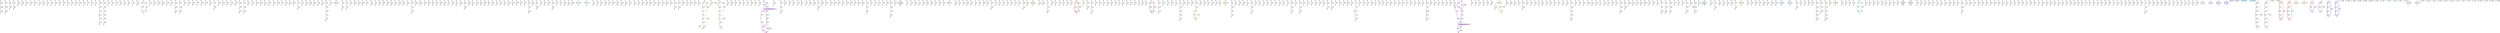 digraph {
nodesep = 0.5;
node [shape = circle, label = "", height = 0.3];
"0" [style = "filled", fillcolor = "grey"];
"1" [style = "filled", fillcolor = "grey"];
"2" [style = "filled", fillcolor = "grey"];
"3" [style = "filled", fillcolor = "grey"];
"4" [style = "filled", fillcolor = "grey"];
"5" [style = "filled", fillcolor = "grey"];
"6" [style = "filled", fillcolor = "grey"];
"7" [style = "filled", fillcolor = "grey"];
"8" [style = "filled", fillcolor = "grey"];
"9" [style = "filled", fillcolor = "grey"];
"10" [style = "filled", fillcolor = "grey"];
"11" [style = "filled", fillcolor = "grey"];
"12" [style = "filled", fillcolor = "grey"];
"13" [style = "filled", fillcolor = "grey"];
"14" [style = "filled", fillcolor = "grey"];
"15" [style = "filled", fillcolor = "grey"];
"16" [style = "filled", fillcolor = "grey"];
"17" [style = "filled", fillcolor = "grey"];
"18" [style = "filled", fillcolor = "grey"];
"19" [style = "filled", fillcolor = "grey"];
"20" [style = "filled", fillcolor = "grey"];
"21" [style = "filled", fillcolor = "grey"];
"22" [style = "filled", fillcolor = "grey"];
"23" [style = "filled", fillcolor = "grey"];
"24" [style = "filled", fillcolor = "grey"];
"25" [style = "filled", fillcolor = "grey"];
"26" [style = "filled", fillcolor = "grey"];
"27" [style = "filled", fillcolor = "grey"];
"28" [style = "filled", fillcolor = "grey"];
"29" [style = "filled", fillcolor = "grey"];
"30" [style = "filled", fillcolor = "grey"];
"31" [style = "filled", fillcolor = "grey"];
"32" [style = "filled", fillcolor = "grey"];
"33" [style = "filled", fillcolor = "grey"];
"34" [style = "filled", fillcolor = "grey"];
"35" [style = "filled", fillcolor = "grey"];
"36" [style = "filled", fillcolor = "grey"];
"37" [style = "filled", fillcolor = "grey"];
"38" [style = "filled", fillcolor = "grey"];
"39" [style = "filled", fillcolor = "grey"];
"40" [style = "filled", fillcolor = "grey"];
"41" [style = "filled", fillcolor = "grey"];
"42" [style = "filled", fillcolor = "grey"];
"43" [style = "filled", fillcolor = "grey"];
"44" [style = "filled", fillcolor = "grey"];
"45" [style = "filled", fillcolor = "grey"];
"46" [style = "filled", fillcolor = "grey"];
"47" [style = "filled", fillcolor = "grey"];
"48" [style = "filled", fillcolor = "grey"];
"49" [style = "filled", fillcolor = "grey"];
"50" [style = "filled", fillcolor = "grey"];
"51" [style = "filled", fillcolor = "grey"];
"52" [style = "filled", fillcolor = "grey"];
"53" [style = "filled", fillcolor = "grey"];
"54" [style = "filled", fillcolor = "grey"];
"55" [style = "filled", fillcolor = "grey"];
"56" [style = "filled", fillcolor = "grey"];
"57" [style = "filled", fillcolor = "grey"];
"58" [style = "filled", fillcolor = "grey"];
"59" [style = "filled", fillcolor = "grey"];
"60" [style = "filled", fillcolor = "grey"];
"61" [style = "filled", fillcolor = "grey"];
"62" [style = "filled", fillcolor = "grey"];
"63" [style = "filled", fillcolor = "grey"];
"64" [style = "filled", fillcolor = "grey"];
"65" [style = "filled", fillcolor = "grey"];
"66" [style = "filled", fillcolor = "grey"];
"67" [style = "filled", fillcolor = "grey"];
"68" [style = "filled", fillcolor = "grey"];
"69" [style = "filled", fillcolor = "grey"];
"70" [style = "filled", fillcolor = "grey"];
"71" [style = "filled", fillcolor = "grey"];
"72" [style = "filled", fillcolor = "grey"];
"73" [style = "filled", fillcolor = "grey"];
"74" [style = "filled", fillcolor = "grey"];
"75" [style = "filled", fillcolor = "grey"];
"76" [style = "filled", fillcolor = "grey"];
"77" [style = "filled", fillcolor = "grey"];
"78" [style = "filled", fillcolor = "grey"];
"79" [style = "filled", fillcolor = "grey"];
"80" [style = "filled", fillcolor = "grey"];
"81" [style = "filled", fillcolor = "grey"];
"82" [style = "filled", fillcolor = "grey"];
"83" [style = "filled", fillcolor = "grey"];
"84" [style = "filled", fillcolor = "grey"];
"85" [style = "filled", fillcolor = "grey"];
"86" [style = "filled", fillcolor = "grey"];
"87" [style = "filled", fillcolor = "grey"];
"88" [style = "filled", fillcolor = "grey"];
"89" [style = "filled", fillcolor = "grey"];
"90" [style = "filled", fillcolor = "grey"];
"91" [style = "filled", fillcolor = "grey"];
"92" [style = "filled", fillcolor = "grey"];
"93" [style = "filled", fillcolor = "grey"];
"94" [style = "filled", fillcolor = "grey"];
"95" [style = "filled", fillcolor = "grey"];
"96" [style = "filled", fillcolor = "grey"];
"97" [style = "filled", fillcolor = "grey"];
"98" [style = "filled", fillcolor = "grey"];
"99" [style = "filled", fillcolor = "grey"];
"100" [style = "filled", fillcolor = "grey"];
"101" [style = "filled", fillcolor = "grey"];
"102" [style = "filled", fillcolor = "grey"];
"103" [style = "filled", fillcolor = "grey"];
"104" [style = "filled", fillcolor = "grey"];
"105" [style = "filled", fillcolor = "grey"];
"106" [style = "filled", fillcolor = "grey"];
"107" [style = "filled", fillcolor = "grey"];
"108" [style = "filled", fillcolor = "grey"];
"109" [style = "filled", fillcolor = "grey"];
"110" [style = "filled", fillcolor = "grey"];
"111" [style = "filled", fillcolor = "grey"];
"112" [style = "filled", fillcolor = "grey"];
"113" [style = "filled", fillcolor = "grey"];
"114" [style = "filled", fillcolor = "grey"];
"115" [style = "filled", fillcolor = "grey"];
"116" [style = "filled", fillcolor = "grey"];
"117" [style = "filled", fillcolor = "grey"];
"118" [style = "filled", fillcolor = "grey"];
"119" [style = "filled", fillcolor = "grey"];
"120" [style = "filled", fillcolor = "grey"];
"121" [style = "filled", fillcolor = "grey"];
"122" [style = "filled", fillcolor = "grey"];
"123" [style = "filled", fillcolor = "grey"];
"124" [style = "filled", fillcolor = "grey"];
"125" [style = "filled", fillcolor = "grey"];
"126" [style = "filled", fillcolor = "grey"];
"127" [style = "filled", fillcolor = "grey"];
"128" [style = "filled", fillcolor = "grey"];
"129" [style = "filled", fillcolor = "grey"];
"130" [style = "filled", fillcolor = "grey"];
"131" [style = "filled", fillcolor = "grey"];
"132" [style = "filled", fillcolor = "grey"];
"133" [style = "filled", fillcolor = "grey"];
"134" [style = "filled", fillcolor = "grey"];
"135" [style = "filled", fillcolor = "grey"];
"136" [style = "filled", fillcolor = "grey"];
"137" [style = "filled", fillcolor = "grey"];
"138" [style = "filled", fillcolor = "grey"];
"139" [style = "filled", fillcolor = "grey"];
"140" [style = "filled", fillcolor = "grey"];
"141" [style = "filled", fillcolor = "grey"];
"142" [style = "filled", fillcolor = "grey"];
"143" [style = "filled", fillcolor = "grey"];
"144" [style = "filled", fillcolor = "grey"];
"145" [style = "filled", fillcolor = "grey"];
"146" [style = "filled", fillcolor = "grey"];
"147" [style = "filled", fillcolor = "grey"];
"148" [style = "filled", fillcolor = "grey"];
"149" [style = "filled", fillcolor = "grey"];
"150" [style = "filled", fillcolor = "grey"];
"151" [style = "filled", fillcolor = "grey"];
"152" [style = "filled", fillcolor = "grey"];
"153" [style = "filled", fillcolor = "grey"];
"154" [style = "filled", fillcolor = "grey"];
"155" [style = "filled", fillcolor = "grey"];
"156" [style = "filled", fillcolor = "grey"];
"157" [style = "filled", fillcolor = "grey"];
"158" [style = "filled", fillcolor = "grey"];
"159" [style = "filled", fillcolor = "grey"];
"160" [style = "filled", fillcolor = "grey"];
"161" [style = "filled", fillcolor = "grey"];
"162" [style = "filled", fillcolor = "grey"];
"163" [style = "filled", fillcolor = "grey"];
"164" [style = "filled", fillcolor = "grey"];
"165" [style = "filled", fillcolor = "grey"];
"166" [style = "filled", fillcolor = "grey"];
"167" [style = "filled", fillcolor = "grey"];
"168" [style = "filled", fillcolor = "grey"];
"169" [style = "filled", fillcolor = "grey"];
"170" [style = "filled", fillcolor = "grey"];
"171" [style = "filled", fillcolor = "grey"];
"172" [style = "filled", fillcolor = "grey"];
"173" [style = "filled", fillcolor = "grey"];
"174" [style = "filled", fillcolor = "grey"];
"175" [style = "filled", fillcolor = "grey"];
"176" [style = "filled", fillcolor = "grey"];
"177" [style = "filled", fillcolor = "grey"];
"178" [style = "filled", fillcolor = "grey"];
"179" [style = "filled", fillcolor = "grey"];
"180" [style = "filled", fillcolor = "grey"];
"181" [style = "filled", fillcolor = "grey"];
"182" [style = "filled", fillcolor = "grey"];
"183" [style = "filled", fillcolor = "grey"];
"184" [style = "filled", fillcolor = "grey"];
"185" [style = "filled", fillcolor = "grey"];
"186" [style = "filled", fillcolor = "grey"];
"187" [style = "filled", fillcolor = "grey"];
"188" [style = "filled", fillcolor = "grey"];
"189" [style = "filled", fillcolor = "grey"];
"190" [style = "filled", fillcolor = "grey"];
"191" [style = "filled", fillcolor = "grey"];
"192" [style = "filled", fillcolor = "grey"];
"193" [style = "filled", fillcolor = "grey"];
"194" [style = "filled", fillcolor = "grey"];
"195" [style = "filled", fillcolor = "grey"];
"196" [style = "filled", fillcolor = "grey"];
"197" [style = "filled", fillcolor = "grey"];
"198" [style = "filled", fillcolor = "grey"];
"199" [style = "filled", fillcolor = "grey"];
"200" [style = "filled", fillcolor = "grey"];
"201" [style = "filled", fillcolor = "grey"];
"202" [style = "filled", fillcolor = "grey"];
"203" [style = "filled", fillcolor = "grey"];
"204" [style = "filled", fillcolor = "grey"];
"205" [style = "filled", fillcolor = "grey"];
"206" [style = "filled", fillcolor = "grey"];
"207" [style = "filled", fillcolor = "grey"];
"208" [style = "filled", fillcolor = "grey"];
"209" [style = "filled", fillcolor = "grey"];
"210" [style = "filled", fillcolor = "grey"];
"211" [style = "filled", fillcolor = "grey"];
"212" [style = "filled", fillcolor = "grey"];
"213" [style = "filled", fillcolor = "grey"];
"214" [style = "filled", fillcolor = "grey"];
"215" [style = "filled", fillcolor = "grey"];
"216" [style = "filled", fillcolor = "grey"];
"217" [style = "filled", fillcolor = "grey"];
"218" [style = "filled", fillcolor = "grey"];
"219" [style = "filled", fillcolor = "grey"];
"220" [style = "filled", fillcolor = "grey"];
"221" [style = "filled", fillcolor = "grey"];
"222" [style = "filled", fillcolor = "grey"];
"223" [style = "filled", fillcolor = "grey"];
"224" [style = "filled", fillcolor = "grey"];
"225" [style = "filled", fillcolor = "grey"];
"226" [style = "filled", fillcolor = "grey"];
"227" [style = "filled", fillcolor = "grey"];
"228" [style = "filled", fillcolor = "grey"];
"229" [style = "filled", fillcolor = "grey"];
"230" [style = "filled", fillcolor = "grey"];
"231" [style = "filled", fillcolor = "grey"];
"232" [style = "filled", fillcolor = "grey"];
"233" [style = "filled", fillcolor = "grey"];
"234" [style = "filled", fillcolor = "grey"];
"235" [style = "filled", fillcolor = "grey"];
"236" [style = "filled", fillcolor = "grey"];
"237" [style = "filled", fillcolor = "grey"];
"238" [style = "filled", fillcolor = "grey"];
"239" [style = "filled", fillcolor = "grey"];
"240" [style = "filled", fillcolor = "grey"];
"241" [style = "filled", fillcolor = "grey"];
"242" [style = "filled", fillcolor = "grey"];
"243" [style = "filled", fillcolor = "grey"];
"244" [style = "filled", fillcolor = "grey"];
"245" [style = "filled", fillcolor = "grey"];
"246" [style = "filled", fillcolor = "grey"];
"247" [style = "filled", fillcolor = "grey"];
"248" [style = "filled", fillcolor = "grey"];
"249" [style = "filled", fillcolor = "grey"];
"250" [style = "filled", fillcolor = "grey"];
"251" [style = "filled", fillcolor = "grey"];
"252" [style = "filled", fillcolor = "grey"];
"253" [style = "filled", fillcolor = "grey"];
"254" [style = "filled", fillcolor = "grey"];
"255" [style = "filled", fillcolor = "grey"];
"256" [style = "filled", fillcolor = "grey"];
"257" [style = "filled", fillcolor = "grey"];
"258" [style = "filled", fillcolor = "grey"];
"259" [style = "filled", fillcolor = "grey"];
"260" [style = "filled", fillcolor = "grey"];
"261" [style = "filled", fillcolor = "grey"];
"262" [style = "filled", fillcolor = "grey"];
"263" [style = "filled", fillcolor = "grey"];
"264" [style = "filled", fillcolor = "grey"];
"265" [style = "filled", fillcolor = "grey"];
"266" [style = "filled", fillcolor = "grey"];
"267" [style = "filled", fillcolor = "grey"];
"268" [style = "filled", fillcolor = "grey"];
"269" [style = "filled", fillcolor = "grey"];
"270" [style = "filled", fillcolor = "grey"];
"271" [style = "filled", fillcolor = "grey"];
"272" [style = "filled", fillcolor = "grey"];
"273" [style = "filled", fillcolor = "grey"];
"274" [style = "filled", fillcolor = "grey"];
"275" [style = "filled", fillcolor = "grey"];
"276" [style = "filled", fillcolor = "grey"];
"277" [style = "filled", fillcolor = "grey"];
"278" [style = "filled", fillcolor = "grey"];
"279" [style = "filled", fillcolor = "grey"];
"280" [style = "filled", fillcolor = "grey"];
"281" [style = "filled", fillcolor = "grey"];
"282" [style = "filled", fillcolor = "grey"];
"283" [style = "filled", fillcolor = "grey"];
"284" [style = "filled", fillcolor = "grey"];
"285" [style = "filled", fillcolor = "grey"];
"286" [style = "filled", fillcolor = "grey"];
"287" [style = "filled", fillcolor = "grey"];
"288" [style = "filled", fillcolor = "grey"];
"289" [style = "filled", fillcolor = "grey"];
"290" [style = "filled", fillcolor = "grey"];
"291" [style = "filled", fillcolor = "grey"];
"292" [style = "filled", fillcolor = "grey"];
"293" [style = "filled", fillcolor = "grey"];
"294" [style = "filled", fillcolor = "grey"];
"295" [style = "filled", fillcolor = "grey"];
"296" [style = "filled", fillcolor = "grey"];
"297" [style = "filled", fillcolor = "grey"];
"298" [style = "filled", fillcolor = "grey"];
"299" [style = "filled", fillcolor = "grey"];
"300" [style = "filled", fillcolor = "grey"];
"301" [style = "filled", fillcolor = "grey"];
"302" [style = "filled", fillcolor = "grey"];
"303" [style = "filled", fillcolor = "grey"];
"304" [style = "filled", fillcolor = "grey"];
"305" [style = "filled", fillcolor = "grey"];
"306" [style = "filled", fillcolor = "grey"];
"307" [style = "filled", fillcolor = "grey"];
"308" [style = "filled", fillcolor = "grey"];
"309" [style = "filled", fillcolor = "grey"];
"310" [style = "filled", fillcolor = "grey"];
"311" [style = "filled", fillcolor = "grey"];
"312" [style = "filled", fillcolor = "grey"];
"313" [style = "filled", fillcolor = "grey"];
"314" [style = "filled", fillcolor = "grey"];
"315" [style = "filled", fillcolor = "grey"];
"316" [style = "filled", fillcolor = "grey"];
"317" [style = "filled", fillcolor = "grey"];
"318" [style = "filled", fillcolor = "grey"];
"319" [style = "filled", fillcolor = "grey"];
"320" [style = "filled", fillcolor = "grey"];
"321" [style = "filled", fillcolor = "grey"];
"322" [style = "filled", fillcolor = "grey"];
"323" [style = "filled", fillcolor = "grey"];
"324" [style = "filled", fillcolor = "grey"];
"325" [style = "filled", fillcolor = "grey"];
"326" [style = "filled", fillcolor = "grey"];
"327" [style = "filled", fillcolor = "grey"];
"328" [style = "filled", fillcolor = "grey"];
"329" [style = "filled", fillcolor = "grey"];
"330" [style = "filled", fillcolor = "grey"];
"331" [style = "filled", fillcolor = "grey"];
"332" [style = "filled", fillcolor = "grey"];
"333" [style = "filled", fillcolor = "grey"];
"334" [style = "filled", fillcolor = "grey"];
"335" [style = "filled", fillcolor = "grey"];
"336" [style = "filled", fillcolor = "grey"];
"337" [style = "filled", fillcolor = "grey"];
"338" [style = "filled", fillcolor = "grey"];
"339" [style = "filled", fillcolor = "grey"];
"340" [style = "filled", fillcolor = "grey"];
"341" [style = "filled", fillcolor = "grey"];
"342" [style = "filled", fillcolor = "grey"];
"343" [style = "filled", fillcolor = "grey"];
"344" [style = "filled", fillcolor = "grey"];
"345" [style = "filled", fillcolor = "grey"];
"346" [style = "filled", fillcolor = "grey"];
"347" [style = "filled", fillcolor = "grey"];
"348" [style = "filled", fillcolor = "grey"];
"349" [style = "filled", fillcolor = "grey"];
"350" [style = "filled", fillcolor = "grey"];
"351" [style = "filled", fillcolor = "grey"];
"352" [style = "filled", fillcolor = "grey"];
"353" [style = "filled", fillcolor = "grey"];
"354" [style = "filled", fillcolor = "grey"];
"355" [style = "filled", fillcolor = "grey"];
"356" [style = "filled", fillcolor = "grey"];
"357" [style = "filled", fillcolor = "grey"];
"358" [style = "filled", fillcolor = "grey"];
"359" [style = "filled", fillcolor = "grey"];
"360" [style = "filled", fillcolor = "grey"];
"361" [style = "filled", fillcolor = "grey"];
"362" [style = "filled", fillcolor = "grey"];
"363" [style = "filled", fillcolor = "grey"];
"364" [style = "filled", fillcolor = "grey"];
"365" [style = "filled", fillcolor = "grey"];
"366" [style = "filled", fillcolor = "grey"];
"367" [style = "filled", fillcolor = "grey"];
"368" [style = "filled", fillcolor = "grey"];
"369" [style = "filled", fillcolor = "grey"];
"370" [style = "filled", fillcolor = "grey"];
"371" [style = "filled", fillcolor = "grey"];
"372" [style = "filled", fillcolor = "grey"];
"373" [style = "filled", fillcolor = "grey"];
"374" [style = "filled", fillcolor = "grey"];
"375" [style = "filled", fillcolor = "grey"];
"376" [style = "filled", fillcolor = "grey"];
"377" [style = "filled", fillcolor = "grey"];
"378" [style = "filled", fillcolor = "grey"];
"379" [style = "filled", fillcolor = "grey"];
"380" [style = "filled", fillcolor = "grey"];
"381" [style = "filled", fillcolor = "grey"];
"382" [style = "filled", fillcolor = "grey"];
"383" [style = "filled", fillcolor = "grey"];
"384" [style = "filled", fillcolor = "grey"];
"385" [style = "filled", fillcolor = "grey"];
"386" [style = "filled", fillcolor = "grey"];
"387" [style = "filled", fillcolor = "grey"];
"388" [style = "filled", fillcolor = "grey"];
"389" [style = "filled", fillcolor = "grey"];
"390" [style = "filled", fillcolor = "grey"];
"391" [style = "filled", fillcolor = "grey"];
"392" [style = "filled", fillcolor = "grey"];
"393" [style = "filled", fillcolor = "grey"];
"394" [style = "filled", fillcolor = "grey"];
"395" [style = "filled", fillcolor = "grey"];
"396" [style = "filled", fillcolor = "grey"];
"397" [style = "filled", fillcolor = "grey"];
"398" [style = "filled", fillcolor = "grey"];
"399" [style = "filled", fillcolor = "grey"];
"400" [style = "filled", fillcolor = "grey"];
"401" [style = "filled", fillcolor = "grey"];
"402" [style = "filled", fillcolor = "grey"];
"403" [style = "filled", fillcolor = "grey"];
"404" [style = "filled", fillcolor = "grey"];
"405" [style = "filled", fillcolor = "grey"];
"406" [style = "filled", fillcolor = "grey"];
"407" [style = "filled", fillcolor = "grey"];
"408" [style = "filled", fillcolor = "grey"];
"409" [style = "filled", fillcolor = "grey"];
"410" [style = "filled", fillcolor = "grey"];
"411" [style = "filled", fillcolor = "grey"];
"412" [style = "filled", fillcolor = "grey"];
"413" [style = "filled", fillcolor = "grey"];
"414" [style = "filled", fillcolor = "grey"];
"415" [style = "filled", fillcolor = "grey"];
"416" [style = "filled", fillcolor = "grey"];
"417" [style = "filled", fillcolor = "grey"];
"418" [style = "filled", fillcolor = "grey"];
"419" [style = "filled", fillcolor = "grey"];
"420" [style = "filled", fillcolor = "grey"];
"421" [style = "filled", fillcolor = "grey"];
"422" [style = "filled", fillcolor = "grey"];
"423" [style = "filled", fillcolor = "grey"];
"424" [style = "filled", fillcolor = "grey"];
"425" [style = "filled", fillcolor = "grey"];
"426" [style = "filled", fillcolor = "grey"];
"427" [style = "filled", fillcolor = "grey"];
"428" [style = "filled", fillcolor = "grey"];
"429" [style = "filled", fillcolor = "grey"];
"430" [style = "filled", fillcolor = "grey"];
"431" [style = "filled", fillcolor = "grey"];
"432" [style = "filled", fillcolor = "grey"];
"433" [style = "filled", fillcolor = "grey"];
"434" [style = "filled", fillcolor = "grey"];
"435" [style = "filled", fillcolor = "grey"];
"436" [style = "filled", fillcolor = "grey"];
"437" [style = "filled", fillcolor = "grey"];
"438" [style = "filled", fillcolor = "grey"];
"439" [style = "filled", fillcolor = "grey"];
"440" [style = "filled", fillcolor = "grey"];
"441" [style = "filled", fillcolor = "grey"];
"442" [style = "filled", fillcolor = "grey"];
"443" [style = "filled", fillcolor = "grey"];
"444" [style = "filled", fillcolor = "grey"];
"445" [style = "filled", fillcolor = "grey"];
"446" [style = "filled", fillcolor = "grey"];
"447" [style = "filled", fillcolor = "grey"];
"448" [style = "filled", fillcolor = "grey"];
"449" [style = "filled", fillcolor = "grey"];
"450" [style = "filled", fillcolor = "grey"];
"451" [style = "filled", fillcolor = "grey"];
"452" [style = "filled", fillcolor = "grey"];
"453" [style = "filled", fillcolor = "grey"];
"454" [style = "filled", fillcolor = "grey"];
"455" [style = "filled", fillcolor = "grey"];
"456" [style = "filled", fillcolor = "grey"];
"457" [style = "filled", fillcolor = "grey"];
"458" [style = "filled", fillcolor = "grey"];
"459" [style = "filled", fillcolor = "grey"];
"460" [style = "filled", fillcolor = "grey"];
"461" [style = "filled", fillcolor = "grey"];
"462" [style = "filled", fillcolor = "grey"];
"463" [style = "filled", fillcolor = "grey"];
"464" [style = "filled", fillcolor = "grey"];
"465" [style = "filled", fillcolor = "grey"];
"466" [style = "filled", fillcolor = "grey"];
"467" [style = "filled", fillcolor = "grey"];
"468" [style = "filled", fillcolor = "grey"];
"469" [style = "filled", fillcolor = "grey"];
"470" [style = "filled", fillcolor = "grey"];
"471" [style = "filled", fillcolor = "grey"];
"472" [style = "filled", fillcolor = "grey"];
"473" [style = "filled", fillcolor = "grey"];
"474" [style = "filled", fillcolor = "grey"];
"475" [style = "filled", fillcolor = "grey"];
"476" [style = "filled", fillcolor = "grey"];
"477" [style = "filled", fillcolor = "grey"];
"478" [style = "filled", fillcolor = "grey"];
"479" [style = "filled", fillcolor = "grey"];
"480" [style = "filled", fillcolor = "grey"];
"481" [style = "filled", fillcolor = "grey"];
"482" [style = "filled", fillcolor = "grey"];
"483" [style = "filled", fillcolor = "grey"];
"484" [style = "filled", fillcolor = "grey"];
"485" [style = "filled", fillcolor = "grey"];
"486" [style = "filled", fillcolor = "grey"];
"487" [style = "filled", fillcolor = "grey"];
"488" [style = "filled", fillcolor = "grey"];
"489" [style = "filled", fillcolor = "grey"];
"490" [style = "filled", fillcolor = "grey"];
"491" [style = "filled", fillcolor = "grey"];
"492" [style = "filled", fillcolor = "grey"];
"493" [style = "filled", fillcolor = "grey"];
"494" [style = "filled", fillcolor = "grey"];
"495" [style = "filled", fillcolor = "grey"];
"496" [style = "filled", fillcolor = "grey"];
"497" [style = "filled", fillcolor = "grey"];
"498" [style = "filled", fillcolor = "grey"];
"499" [style = "filled", fillcolor = "grey"];
"500" [style = "filled", fillcolor = "grey"];
"501" [style = "filled", fillcolor = "grey"];
"502" [style = "filled", fillcolor = "grey"];
"503" [style = "filled", fillcolor = "grey"];
"504" [style = "filled", fillcolor = "grey"];
"505" [style = "filled", fillcolor = "grey"];
"506" [style = "filled", fillcolor = "grey"];
"507" [style = "filled", fillcolor = "grey"];
"508" [style = "filled", fillcolor = "grey"];
"509" [style = "filled", fillcolor = "grey"];
"510" [style = "filled", fillcolor = "grey"];
"511" [style = "filled", fillcolor = "grey"];
"512" [style = "filled", fillcolor = "grey"];
"513" [style = "filled", fillcolor = "grey"];
"514" [style = "filled", fillcolor = "grey"];
"515" [style = "filled", fillcolor = "grey"];
"516" [style = "filled", fillcolor = "grey"];
"517" [style = "filled", fillcolor = "grey"];
"518" [style = "filled", fillcolor = "grey"];
"519" [style = "filled", fillcolor = "grey"];
"520" [style = "filled", fillcolor = "grey"];
"521" [style = "filled", fillcolor = "grey"];
"522" [style = "filled", fillcolor = "grey"];
"523" [style = "filled", fillcolor = "grey"];
"524" [style = "filled", fillcolor = "grey"];
"525" [style = "filled", fillcolor = "grey"];
"526" [style = "filled", fillcolor = "grey"];
"527" [style = "filled", fillcolor = "grey"];
"528" [style = "filled", fillcolor = "grey"];
"529" [style = "filled", fillcolor = "grey"];
"530" [style = "filled", fillcolor = "grey"];
"531" [style = "filled", fillcolor = "grey"];
"532" [style = "filled", fillcolor = "grey"];
"533" [style = "filled", fillcolor = "grey"];
"534" [style = "filled", fillcolor = "grey"];
"535" [style = "filled", fillcolor = "grey"];
"536" [style = "filled", fillcolor = "grey"];
"537" [style = "filled", fillcolor = "grey"];
"538" [style = "filled", fillcolor = "grey"];
"539" [style = "filled", fillcolor = "grey"];
"540" [style = "filled", fillcolor = "grey"];
"541" [style = "filled", fillcolor = "grey"];
"542" [style = "filled", fillcolor = "grey"];
"543" [style = "filled", fillcolor = "grey"];
"544" [style = "filled", fillcolor = "grey"];
"545" [style = "filled", fillcolor = "grey"];
"546" [style = "filled", fillcolor = "grey"];
"547" [style = "filled", fillcolor = "grey"];
"548" [style = "filled", fillcolor = "grey"];
"549" [style = "filled", fillcolor = "grey"];
"550" [style = "filled", fillcolor = "grey"];
"551" [style = "filled", fillcolor = "grey"];
"552" [style = "filled", fillcolor = "grey"];
"553" [style = "filled", fillcolor = "grey"];
"554" [style = "filled", fillcolor = "grey"];
"555" [style = "filled", fillcolor = "grey"];
"556" [style = "filled", fillcolor = "grey"];
"557" [style = "filled", fillcolor = "grey"];
"558" [style = "filled", fillcolor = "grey"];
"559" [style = "filled", fillcolor = "grey"];
"560" [style = "filled", fillcolor = "grey"];
"561" [style = "filled", fillcolor = "grey"];
"562" [style = "filled", fillcolor = "grey"];
"563" [style = "filled", fillcolor = "grey"];
"564" [style = "filled", fillcolor = "grey"];
"565" [style = "filled", fillcolor = "grey"];
"566" [style = "filled", fillcolor = "grey"];
"567" [style = "filled", fillcolor = "grey"];
"568" [style = "filled", fillcolor = "grey"];
"569" [style = "filled", fillcolor = "grey"];
"570" [style = "filled", fillcolor = "grey"];
"571" [style = "filled", fillcolor = "grey"];
"572" [style = "filled", fillcolor = "grey"];
"573" [style = "filled", fillcolor = "grey"];
"574" [style = "filled", fillcolor = "grey"];
"575" [style = "filled", fillcolor = "grey"];
"576" [style = "filled", fillcolor = "grey"];
"577" [style = "filled", fillcolor = "grey"];
"578" [style = "filled", fillcolor = "grey"];
"579" [style = "filled", fillcolor = "grey"];
"580" [style = "filled", fillcolor = "grey"];
"581" [style = "filled", fillcolor = "grey"];
"582" [style = "filled", fillcolor = "grey"];
"583" [style = "filled", fillcolor = "grey"];
"584" [style = "filled", fillcolor = "grey"];
"585" [style = "filled", fillcolor = "grey"];
"586" [style = "filled", fillcolor = "grey"];
"587" [style = "filled", fillcolor = "grey"];
"588" [style = "filled", fillcolor = "grey"];
"589" [style = "filled", fillcolor = "grey"];
"590" [style = "filled", fillcolor = "grey"];
"591" [style = "filled", fillcolor = "grey"];
"592" [style = "filled", fillcolor = "grey"];
"593" [style = "filled", fillcolor = "grey"];
"594" [style = "filled", fillcolor = "grey"];
"595" [style = "filled", fillcolor = "grey"];
"596" [style = "filled", fillcolor = "grey"];
"597" [style = "filled", fillcolor = "grey"];
"598" [style = "filled", fillcolor = "grey"];
"599" [style = "filled", fillcolor = "grey"];
"600" [style = "filled", fillcolor = "grey"];
"601" [style = "filled", fillcolor = "grey"];
"602" [style = "filled", fillcolor = "grey"];
"603" [style = "filled", fillcolor = "grey"];
"604" [style = "filled", fillcolor = "grey"];
"605" [style = "filled", fillcolor = "grey"];
"606" [style = "filled", fillcolor = "grey"];
"607" [style = "filled", fillcolor = "grey"];
"608" [style = "filled", fillcolor = "grey"];
"609" [style = "filled", fillcolor = "grey"];
"610" [style = "filled", fillcolor = "grey"];
"611" [style = "filled", fillcolor = "grey"];
"612" [style = "filled", fillcolor = "grey"];
"613" [style = "filled", fillcolor = "grey"];
"614" [style = "filled", fillcolor = "grey"];
"615" [style = "filled", fillcolor = "grey"];
"616" [style = "filled", fillcolor = "grey"];
"617" [style = "filled", fillcolor = "grey"];
"618" [style = "filled", fillcolor = "grey"];
"619" [style = "filled", fillcolor = "grey"];
"620" [style = "filled", fillcolor = "grey"];
"621" [style = "filled", fillcolor = "grey"];
"622" [style = "filled", fillcolor = "grey"];
"623" [style = "filled", fillcolor = "grey"];
"624" [style = "filled", fillcolor = "grey"];
"625" [style = "filled", fillcolor = "grey"];
"626" [style = "filled", fillcolor = "grey"];
"627" [style = "filled", fillcolor = "grey"];
"628" [style = "filled", fillcolor = "grey"];
"629" [style = "filled", fillcolor = "grey"];
"630" [style = "filled", fillcolor = "grey"];
"631" [style = "filled", fillcolor = "grey"];
"632" [style = "filled", fillcolor = "grey"];
"633" [style = "filled", fillcolor = "grey"];
"634" [style = "filled", fillcolor = "grey"];
"635" [style = "filled", fillcolor = "grey"];
"636" [style = "filled", fillcolor = "grey"];
"637" [style = "filled", fillcolor = "grey"];
"638" [style = "filled", fillcolor = "grey"];
"639" [style = "filled", fillcolor = "grey"];
"640" [style = "filled", fillcolor = "grey"];
"641" [style = "filled", fillcolor = "grey"];
"642" [style = "filled", fillcolor = "grey"];
"643" [style = "filled", fillcolor = "grey"];
"644" [style = "filled", fillcolor = "grey"];
"645" [style = "filled", fillcolor = "grey"];
"646" [style = "filled", fillcolor = "grey"];
"647" [style = "filled", fillcolor = "grey"];
"648" [style = "filled", fillcolor = "grey"];
"649" [style = "filled", fillcolor = "grey"];
"650" [style = "filled", fillcolor = "grey"];
"651" [style = "filled", fillcolor = "grey"];
"652" [style = "filled", fillcolor = "grey"];
"653" [style = "filled", fillcolor = "grey"];
"654" [style = "filled", fillcolor = "grey"];
"655" [style = "filled", fillcolor = "grey"];
"656" [style = "filled", fillcolor = "grey"];
"657" [style = "filled", fillcolor = "grey"];
"658" [style = "filled", fillcolor = "grey"];
"659" [style = "filled", fillcolor = "grey"];
"660" [style = "filled", fillcolor = "grey"];
"661" [style = "filled", fillcolor = "grey"];
"662" [style = "filled", fillcolor = "grey"];
"663" [style = "filled", fillcolor = "grey"];
"664" [style = "filled", fillcolor = "grey"];
"665" [style = "filled", fillcolor = "grey"];
"666" [style = "filled", fillcolor = "grey"];
"667" [style = "filled", fillcolor = "grey"];
"668" [style = "filled", fillcolor = "grey"];
"669" [style = "filled", fillcolor = "grey"];
"670" [style = "filled", fillcolor = "grey"];
"671" [style = "filled", fillcolor = "grey"];
"672" [style = "filled", fillcolor = "grey"];
"673" [style = "filled", fillcolor = "grey"];
"674" [style = "filled", fillcolor = "grey"];
"675" [style = "filled", fillcolor = "grey"];
"676" [style = "filled", fillcolor = "grey"];
"677" [style = "filled", fillcolor = "grey"];
"678" [style = "filled", fillcolor = "grey"];
"679" [style = "filled", fillcolor = "grey"];
"680" [style = "filled", fillcolor = "grey"];
"681" [style = "filled", fillcolor = "grey"];
"682" [style = "filled", fillcolor = "grey"];
"683" [style = "filled", fillcolor = "grey"];
"684" [style = "filled", fillcolor = "grey"];
"685" [style = "filled", fillcolor = "grey"];
"686" [style = "filled", fillcolor = "grey"];
"687" [style = "filled", fillcolor = "grey"];
"688" [style = "filled", fillcolor = "grey"];
"689" [style = "filled", fillcolor = "grey"];
"690" [style = "filled", fillcolor = "grey"];
"691" [style = "filled", fillcolor = "grey"];
"692" [style = "filled", fillcolor = "grey"];
"693" [style = "filled", fillcolor = "grey"];
"694" [style = "filled", fillcolor = "grey"];
"695" [style = "filled", fillcolor = "grey"];
"696" [style = "filled", fillcolor = "grey"];
"697" [style = "filled", fillcolor = "grey"];
"698" [style = "filled", fillcolor = "grey"];
"699" [style = "filled", fillcolor = "grey"];
"700" [style = "filled", fillcolor = "grey"];
"701" [style = "filled", fillcolor = "grey"];
"702" [style = "filled", fillcolor = "grey"];
"703" [style = "filled", fillcolor = "grey"];
"704" [style = "filled", fillcolor = "grey"];
"705" [style = "filled", fillcolor = "grey"];
"706" [style = "filled", fillcolor = "grey"];
"707" [style = "filled", fillcolor = "grey"];
"708" [style = "filled", fillcolor = "grey"];
"709" [style = "filled", fillcolor = "grey"];
"710" [style = "filled", fillcolor = "grey"];
"711" [style = "filled", fillcolor = "grey"];
"712" [style = "filled", fillcolor = "grey"];
"713" [style = "filled", fillcolor = "grey"];
"714" [style = "filled", fillcolor = "grey"];
"715" [style = "filled", fillcolor = "grey"];
"716" [style = "filled", fillcolor = "grey"];
"717" [style = "filled", fillcolor = "grey"];
"718" [style = "filled", fillcolor = "grey"];
"719" [style = "filled", fillcolor = "grey"];
"720" [style = "filled", fillcolor = "grey"];
"721" [style = "filled", fillcolor = "grey"];
"722" [style = "filled", fillcolor = "grey"];
"723" [style = "filled", fillcolor = "grey"];
"724" [style = "filled", fillcolor = "grey"];
"725" [style = "filled", fillcolor = "grey"];
"726" [style = "filled", fillcolor = "grey"];
"727" [style = "filled", fillcolor = "grey"];
"728" [style = "filled", fillcolor = "grey"];
"729" [style = "filled", fillcolor = "grey"];
"730" [style = "filled", fillcolor = "grey"];
"731" [style = "filled", fillcolor = "grey"];
"732" [style = "filled", fillcolor = "grey"];
"733" [style = "filled", fillcolor = "grey"];
"734" [style = "filled", fillcolor = "grey"];
"735" [style = "filled", fillcolor = "grey"];
"736" [style = "filled", fillcolor = "grey"];
"737" [style = "filled", fillcolor = "grey"];
"738" [style = "filled", fillcolor = "grey"];
"739" [style = "filled", fillcolor = "grey"];
"740" [style = "filled", fillcolor = "grey"];
"741" [style = "filled", fillcolor = "grey"];
"742" [style = "filled", fillcolor = "grey"];
"743" [style = "filled", fillcolor = "grey"];
"744" [style = "filled", fillcolor = "grey"];
"745" [style = "filled", fillcolor = "grey"];
"746" [style = "filled", fillcolor = "grey"];
"747" [style = "filled", fillcolor = "grey"];
"748" [style = "filled", fillcolor = "grey"];
"749" [style = "filled", fillcolor = "grey"];
"750" [style = "filled", fillcolor = "grey"];
"751" [style = "filled", fillcolor = "grey"];
"752" [style = "filled", fillcolor = "grey"];
"753" [style = "filled", fillcolor = "grey"];
"754" [style = "filled", fillcolor = "grey"];
"755" [style = "filled", fillcolor = "grey"];
"756" [style = "filled", fillcolor = "grey"];
"757" [style = "filled", fillcolor = "grey"];
"758" [style = "filled", fillcolor = "grey"];
"759" [style = "filled", fillcolor = "grey"];
"760" [style = "filled", fillcolor = "grey"];
"761" [style = "filled", fillcolor = "grey"];
"762" [style = "filled", fillcolor = "grey"];
"763" [style = "filled", fillcolor = "grey"];
"764" [style = "filled", fillcolor = "grey"];
"765" [style = "filled", fillcolor = "grey"];
"766" [style = "filled", fillcolor = "grey"];
"767" [style = "filled", fillcolor = "grey"];
"768" [style = "filled", fillcolor = "grey"];
"769" [style = "filled", fillcolor = "grey"];
"770" [style = "filled", fillcolor = "grey"];
"771" [style = "filled", fillcolor = "grey"];
"772" [style = "filled", fillcolor = "grey"];
"773" [style = "filled", fillcolor = "grey"];
"774" [style = "filled", fillcolor = "grey"];
"775" [style = "filled", fillcolor = "grey"];
"776" [style = "filled", fillcolor = "grey"];
"777" [style = "filled", fillcolor = "grey"];
"778" [style = "filled", fillcolor = "grey"];
"779" [style = "filled", fillcolor = "grey"];
"780" [style = "filled", fillcolor = "grey"];
"781" [style = "filled", fillcolor = "grey"];
"782" [style = "filled", fillcolor = "grey"];
"783" [style = "filled", fillcolor = "grey"];
"784" [style = "filled", fillcolor = "grey"];
"785" [style = "filled", fillcolor = "grey"];
"786" [style = "filled", fillcolor = "grey"];
"787" [style = "filled", fillcolor = "grey"];
"788" [style = "filled", fillcolor = "grey"];
"789" [style = "filled", fillcolor = "grey"];
"790" [style = "filled", fillcolor = "grey"];
"791" [style = "filled", fillcolor = "grey"];
"792" [style = "filled", fillcolor = "grey"];
"793" [style = "filled", fillcolor = "grey"];
"794" [style = "filled", fillcolor = "grey"];
"795" [style = "filled", fillcolor = "grey"];
"796" [style = "filled", fillcolor = "grey"];
"797" [style = "filled", fillcolor = "grey"];
"798" [style = "filled", fillcolor = "grey"];
"799" [style = "filled", fillcolor = "grey"];
"800" [style = "filled", fillcolor = "grey"];
"801" [style = "filled", fillcolor = "grey"];
"802" [style = "filled", fillcolor = "grey"];
"803" [style = "filled", fillcolor = "grey"];
"804" [style = "filled", fillcolor = "grey"];
"805" [style = "filled", fillcolor = "grey"];
"806" [style = "filled", fillcolor = "grey"];
"807" [style = "filled", fillcolor = "grey"];
"808" [style = "filled", fillcolor = "grey"];
"809" [style = "filled", fillcolor = "grey"];
"810" [style = "filled", fillcolor = "grey"];
"811" [style = "filled", fillcolor = "grey"];
"812" [style = "filled", fillcolor = "grey"];
"813" [style = "filled", fillcolor = "grey"];
"814" [style = "filled", fillcolor = "grey"];
"815" [style = "filled", fillcolor = "grey"];
"816" [style = "filled", fillcolor = "grey"];
"817" [style = "filled", fillcolor = "grey"];
"818" [style = "filled", fillcolor = "grey"];
"819" [style = "filled", fillcolor = "grey"];
"820" [style = "filled", fillcolor = "grey"];
"821" [style = "filled", fillcolor = "grey"];
"822" [style = "filled", fillcolor = "grey"];
"823" [style = "filled", fillcolor = "grey"];
"824" [style = "filled", fillcolor = "grey"];
"825" [style = "filled", fillcolor = "grey"];
"826" [style = "filled", fillcolor = "grey"];
"827" [style = "filled", fillcolor = "grey"];
"828" [style = "filled", fillcolor = "grey"];
"829" [style = "filled", fillcolor = "grey"];
"830" [style = "filled", fillcolor = "grey"];
"831" [style = "filled", fillcolor = "grey"];
"832" [style = "filled", fillcolor = "grey"];
"833" [style = "filled", fillcolor = "grey"];
"834" [style = "filled", fillcolor = "grey"];
"835" [style = "filled", fillcolor = "grey"];
"836" [style = "filled", fillcolor = "grey"];
"837" [style = "filled", fillcolor = "grey"];
"838" [style = "filled", fillcolor = "grey"];
"839" [style = "filled", fillcolor = "grey"];
"840" [style = "filled", fillcolor = "grey"];
"841" [style = "filled", fillcolor = "grey"];
"842" [style = "filled", fillcolor = "grey"];
"843" [style = "filled", fillcolor = "grey"];
"844" [style = "filled", fillcolor = "grey"];
"845" [style = "filled", fillcolor = "grey"];
"846" [style = "filled", fillcolor = "grey"];
"847" [style = "filled", fillcolor = "grey"];
"848" [style = "filled", fillcolor = "grey"];
"849" [style = "filled", fillcolor = "grey"];
"850" [style = "filled", fillcolor = "grey"];
"851" [style = "filled", fillcolor = "grey"];
"852" [style = "filled", fillcolor = "grey"];
"853" [style = "filled", fillcolor = "grey"];
"854" [style = "filled", fillcolor = "grey"];
"855" [style = "filled", fillcolor = "grey"];
"856" [style = "filled", fillcolor = "grey"];
"857" [style = "filled", fillcolor = "grey"];
"858" [style = "filled", fillcolor = "grey"];
"859" [style = "filled", fillcolor = "grey"];
"860" [style = "filled", fillcolor = "grey"];
"861" [style = "filled", fillcolor = "grey"];
"862" [style = "filled", fillcolor = "grey"];
"863" [style = "filled", fillcolor = "grey"];
"864" [style = "filled", fillcolor = "grey"];
"865" [style = "filled", fillcolor = "grey"];
"866" [style = "filled", fillcolor = "grey"];
"867" [style = "filled", fillcolor = "grey"];
"868" [style = "filled", fillcolor = "grey"];
"869" [style = "filled", fillcolor = "grey"];
"870" [style = "filled", fillcolor = "grey"];
"871" [style = "filled", fillcolor = "grey"];
"872" [style = "filled", fillcolor = "grey"];
"873" [style = "filled", fillcolor = "grey"];
"874" [style = "filled", fillcolor = "grey"];
"875" [style = "filled", fillcolor = "grey"];
"876" [style = "filled", fillcolor = "grey"];
"877" [style = "filled", fillcolor = "grey"];
"878" [style = "filled", fillcolor = "grey"];
"879" [style = "filled", fillcolor = "grey"];
"880" [style = "filled", fillcolor = "grey"];
"881" [style = "filled", fillcolor = "grey"];
"882" [style = "filled", fillcolor = "grey"];
"883" [style = "filled", fillcolor = "grey"];
"884" [style = "filled", fillcolor = "grey"];
"885" [style = "filled", fillcolor = "grey"];
"886" [style = "filled", fillcolor = "grey"];
"887" [style = "filled", fillcolor = "grey"];
"888" [style = "filled", fillcolor = "grey"];
"889" [style = "filled", fillcolor = "grey"];
"890" [style = "filled", fillcolor = "grey"];
"891" [style = "filled", fillcolor = "grey"];
"892" [style = "filled", fillcolor = "grey"];
"893" [style = "filled", fillcolor = "grey"];
"894" [style = "filled", fillcolor = "grey"];
"895" [style = "filled", fillcolor = "grey"];
"896" [style = "filled", fillcolor = "grey"];
"897" [style = "filled", fillcolor = "grey"];
"898" [style = "filled", fillcolor = "grey"];
"899" [style = "filled", fillcolor = "grey"];
"900" [style = "filled", fillcolor = "grey"];
"901" [style = "filled", fillcolor = "grey"];
"902" [style = "filled", fillcolor = "grey"];
"903" [style = "filled", fillcolor = "grey"];
"904" [style = "filled", fillcolor = "grey"];
"905" [style = "filled", fillcolor = "grey"];
"906" [style = "filled", fillcolor = "grey"];
"907" [style = "filled", fillcolor = "grey"];
"908" [style = "filled", fillcolor = "grey"];
"909" [style = "filled", fillcolor = "grey"];
"910" [style = "filled", fillcolor = "grey"];
"911" [style = "filled", fillcolor = "grey"];
"912" [style = "filled", fillcolor = "grey"];
"913" [style = "filled", fillcolor = "grey"];
"914" [style = "filled", fillcolor = "grey"];
"915" [style = "filled", fillcolor = "grey"];
"916" [style = "filled", fillcolor = "grey"];
"917" [style = "filled", fillcolor = "grey"];
"918" [style = "filled", fillcolor = "grey"];
"919" [style = "filled", fillcolor = "grey"];
"920" [style = "filled", fillcolor = "grey"];
"921" [style = "filled", fillcolor = "grey"];
"922" [style = "filled", fillcolor = "grey"];
"923" [style = "filled", fillcolor = "grey"];
"924" [style = "filled", fillcolor = "grey"];
"925" [style = "filled", fillcolor = "grey"];
"926" [style = "filled", fillcolor = "grey"];
"927" [style = "filled", fillcolor = "grey"];
"928" [style = "filled", fillcolor = "grey"];
"929" [style = "filled", fillcolor = "grey"];
"930" [style = "filled", fillcolor = "grey"];
"931" [style = "filled", fillcolor = "grey"];
"932" [style = "filled", fillcolor = "grey"];
"933" [style = "filled", fillcolor = "grey"];
"934" [style = "filled", fillcolor = "grey"];
"935" [style = "filled", fillcolor = "grey"];
"936" [style = "filled", fillcolor = "grey"];
"937" [style = "filled", fillcolor = "grey"];
"938" [style = "filled", fillcolor = "grey"];
"939" [style = "filled", fillcolor = "grey"];
"940" [style = "filled", fillcolor = "grey"];
"941" [style = "filled", fillcolor = "grey"];
"942" [style = "filled", fillcolor = "grey"];
"943" [style = "filled", fillcolor = "grey"];
"944" [style = "filled", fillcolor = "grey"];
"945" [style = "filled", fillcolor = "grey"];
"946" [style = "filled", fillcolor = "grey"];
"947" [style = "filled", fillcolor = "grey"];
"948" [style = "filled", fillcolor = "grey"];
"949" [style = "filled", fillcolor = "grey"];
"950" [style = "filled", fillcolor = "grey"];
"951" [style = "filled", fillcolor = "grey"];
"952" [style = "filled", fillcolor = "grey"];
"953" [style = "filled", fillcolor = "grey"];
"954" [style = "filled", fillcolor = "grey"];
"955" [style = "filled", fillcolor = "grey"];
"956" [style = "filled", fillcolor = "grey"];
"957" [style = "filled", fillcolor = "grey"];
"958" [style = "filled", fillcolor = "grey"];
"959" [style = "filled", fillcolor = "grey"];
"960" [style = "filled", fillcolor = "grey"];
"961" [style = "filled", fillcolor = "grey"];
"962" [style = "filled", fillcolor = "grey"];
"963" [style = "filled", fillcolor = "grey"];
"964" [style = "filled", fillcolor = "grey"];
"965" [style = "filled", fillcolor = "grey"];
"966" [style = "filled", fillcolor = "grey"];
"967" [style = "filled", fillcolor = "grey"];
"968" [style = "filled", fillcolor = "grey"];
"969" [style = "filled", fillcolor = "grey"];
"970" [style = "filled", fillcolor = "grey"];
"971" [style = "filled", fillcolor = "grey"];
"972" [style = "filled", fillcolor = "grey"];
"973" [style = "filled", fillcolor = "grey"];
"974" [style = "filled", fillcolor = "grey"];
"975" [style = "filled", fillcolor = "grey"];
"976" [style = "filled", fillcolor = "grey"];
"977" [style = "filled", fillcolor = "grey"];
"978" [style = "filled", fillcolor = "grey"];
"979" [style = "filled", fillcolor = "grey"];
"980" [style = "filled", fillcolor = "grey"];
"981" [style = "filled", fillcolor = "grey"];
"982" [style = "filled", fillcolor = "grey"];
"983" [style = "filled", fillcolor = "grey"];
"984" [style = "filled", fillcolor = "grey"];
"985" [style = "filled", fillcolor = "grey"];
"986" [style = "filled", fillcolor = "grey"];
"987" [style = "filled", fillcolor = "grey"];
"988" [style = "filled", fillcolor = "grey"];
"989" [style = "filled", fillcolor = "grey"];
"990" [style = "filled", fillcolor = "grey"];
"991" [style = "filled", fillcolor = "grey"];
"992" [style = "filled", fillcolor = "grey"];
"993" [style = "filled", fillcolor = "grey"];
"994" [style = "filled", fillcolor = "grey"];
"995" [style = "filled", fillcolor = "grey"];
"996" [style = "filled", fillcolor = "grey"];
"997" [style = "filled", fillcolor = "grey"];
"998" [style = "filled", fillcolor = "grey"];
"999" [style = "filled", fillcolor = "grey"];
"1000" [style = "filled", fillcolor = "grey"];
"1001" [style = "filled", fillcolor = "grey"];
"1002" [style = "filled", fillcolor = "grey"];
"1003" [style = "filled", fillcolor = "grey"];
"1004" [style = "filled", fillcolor = "grey"];
"1005" [style = "filled", fillcolor = "grey"];
"1006" [style = "filled", fillcolor = "grey"];
"1007" [style = "filled", fillcolor = "grey"];
"1008" [style = "filled", fillcolor = "grey"];
"1009" [style = "filled", fillcolor = "grey"];
"1010" [style = "filled", fillcolor = "grey"];
"1011" [style = "filled", fillcolor = "grey"];
"1012" [style = "filled", fillcolor = "grey"];
"1013" [style = "filled", fillcolor = "grey"];
"1014" [style = "filled", fillcolor = "grey"];
"1015" [style = "filled", fillcolor = "grey"];
"1016" [style = "filled", fillcolor = "grey"];
"1017" [style = "filled", fillcolor = "grey"];
"1018" [style = "filled", fillcolor = "grey"];
"1019" [style = "filled", fillcolor = "grey"];
"1020" [style = "filled", fillcolor = "grey"];
"1021" [style = "filled", fillcolor = "grey"];
"1022" [style = "filled", fillcolor = "grey"];
"1023" [style = "filled", fillcolor = "grey"];
"1024" [style = "filled", fillcolor = "grey"];
"1025" [style = "filled", fillcolor = "grey"];
"1026" [style = "filled", fillcolor = "grey"];
"1027" [style = "filled", fillcolor = "grey"];
"1028" [style = "filled", fillcolor = "grey"];
"1029" [style = "filled", fillcolor = "grey"];
"485" -> "913" [label = "id 1\l7k 3x", color = "black"] ;
"379" -> "451" [label = "id -1\l7k 3x", color = "black"] ;
"791" -> "1015" [label = "id 2\l15k 3x", color = "black"] ;
"800" -> "499" [label = "id -2\l15k 3x", color = "black"] ;
"1030" -> "1031" [label = "id 8\l1.7k 6x", color = "darkolivegreen3" , penwidth = 3] ;
"1032" -> "1033" [label = "id -8\l1.7k 6x", color = "darkolivegreen3" , penwidth = 3] ;
"1033" -> "1034" [label = "id 9\l15k 3x", color = "darkolivegreen3" , penwidth = 3] ;
"1035" -> "1030" [label = "id -9\l15k 3x", color = "darkolivegreen3" , penwidth = 3] ;
"1031" -> "1036" [label = "id 11\l1.3k 2x", color = "darkolivegreen3" , penwidth = 3] ;
"1037" -> "1032" [label = "id -11\l1.3k 2x", color = "darkolivegreen3" , penwidth = 3] ;
"452" -> "757" [label = "id 13\l11k 5x", color = "black"] ;
"456" -> "470" [label = "id -13\l11k 5x", color = "black"] ;
"1038" -> "1039" [label = "id 19\l2.3k 5x", color = "black"] ;
"1040" -> "1041" [label = "id -19\l2.3k 5x", color = "black"] ;
"1041" -> "1040" [label = "id 20\l37k 3x", color = "black"] ;
"1039" -> "1038" [label = "id -20\l37k 3x", color = "black"] ;
"549" -> "581" [label = "id 22\l1.5k 9x", color = "black"] ;
"610" -> "429" [label = "id -22\l1.5k 9x", color = "black"] ;
"504" -> "567" [label = "id 23\l3.6k 3x", color = "black"] ;
"528" -> "446" [label = "id -23\l3.6k 3x", color = "black"] ;
"459" -> "363" [label = "id 24\l3.7k 7x", color = "black"] ;
"578" -> "766" [label = "id -24\l3.7k 7x", color = "black"] ;
"402" -> "968" [label = "id 25\l3.2k 4x", color = "black"] ;
"867" -> "435" [label = "id -25\l3.2k 4x", color = "black"] ;
"637" -> "544" [label = "id 28\l28k 3x", color = "black"] ;
"518" -> "547" [label = "id -28\l28k 3x", color = "black"] ;
"550" -> "917" [label = "id 29\l1.3k 4x", color = "black"] ;
"478" -> "493" [label = "id -29\l1.3k 4x", color = "black"] ;
"420" -> "1042" [label = "id 30\l5k 8x", color = "black"] ;
"1043" -> "417" [label = "id -30\l5k 8x", color = "black"] ;
"152" -> "826" [label = "id 31\l1.7k 5x", color = "black"] ;
"744" -> "306" [label = "id -31\l1.7k 5x", color = "black"] ;
"740" -> "305" [label = "id 32\l1.0k 3x", color = "darkgreen" , penwidth = 3] ;
"854" -> "643" [label = "id -32\l1.0k 3x", color = "darkgreen" , penwidth = 3] ;
"740" -> "305" [label = "id 33\l1.6k 6x", color = "darkgreen" , penwidth = 3] ;
"854" -> "643" [label = "id -33\l1.6k 6x", color = "darkgreen" , penwidth = 3] ;
"1044" -> "1045" [label = "id 34\l3.2k 9x", color = "black"] ;
"1046" -> "1047" [label = "id -34\l3.2k 9x", color = "black"] ;
"1045" -> "589" [label = "id 35\l2.9k 3x", color = "black"] ;
"303" -> "1046" [label = "id -35\l2.9k 3x", color = "black"] ;
"855" -> "488" [label = "id 37\l5k 3x", color = "black"] ;
"856" -> "366" [label = "id -37\l5k 3x", color = "black"] ;
"859" -> "117" [label = "id 38\l1.9k 10x", color = "black"] ;
"33" -> "574" [label = "id -38\l1.9k 10x", color = "black"] ;
"445" -> "1048" [label = "id 39\l6k 20x", color = "black"] ;
"1049" -> "467" [label = "id -39\l6k 20x", color = "black"] ;
"32" -> "648" [label = "id 40\l1.8k 16x", color = "black"] ;
"496" -> "31" [label = "id -40\l1.8k 16x", color = "black"] ;
"1048" -> "2" [label = "id 41\l2.6k 6x", color = "black"] ;
"3" -> "1049" [label = "id -41\l2.6k 6x", color = "black"] ;
"659" -> "524" [label = "id 47\l10k 3x", color = "black"] ;
"943" -> "568" [label = "id -47\l10k 3x", color = "black"] ;
"1050" -> "1051" [label = "id 51\l3.6k 1x", color = "black"] ;
"1052" -> "1053" [label = "id -51\l3.6k 1x", color = "black"] ;
"390" -> "591" [label = "id 55\l39k 3x", color = "black"] ;
"427" -> "356" [label = "id -55\l39k 3x", color = "black"] ;
"453" -> "1054" [label = "id 57\l1.7k 3x", color = "black"] ;
"1055" -> "430" [label = "id -57\l1.7k 3x", color = "black"] ;
"959" -> "779" [label = "id 61\l1.8k 3x", color = "black"] ;
"415" -> "71" [label = "id -61\l1.8k 3x", color = "black"] ;
"1056" -> "361" [label = "id 62\l29k 5x", color = "black"] ;
"623" -> "1057" [label = "id -62\l29k 5x", color = "black"] ;
"551" -> "918" [label = "id 66\l2.6k 15x", color = "black"] ;
"566" -> "561" [label = "id -66\l2.6k 15x", color = "black"] ;
"412" -> "408" [label = "id 67\l14k 3x", color = "black"] ;
"579" -> "414" [label = "id -67\l14k 3x", color = "black"] ;
"539" -> "911" [label = "id 70\l22k 3x", color = "black"] ;
"665" -> "394" [label = "id -70\l22k 3x", color = "black"] ;
"686" -> "522" [label = "id 73\l6k 3x", color = "black"] ;
"543" -> "969" [label = "id -73\l6k 3x", color = "black"] ;
"389" -> "388" [label = "id 76\l6k 5x", color = "black"] ;
"433" -> "387" [label = "id -76\l6k 5x", color = "black"] ;
"296" -> "759" [label = "id 77\l11k 3x", color = "black"] ;
"760" -> "399" [label = "id -77\l11k 3x", color = "black"] ;
"380" -> "480" [label = "id 80\l17k 3x", color = "black"] ;
"413" -> "375" [label = "id -80\l17k 3x", color = "black"] ;
"471" -> "374" [label = "id 82\l13k 3x", color = "black"] ;
"466" -> "377" [label = "id -82\l13k 3x", color = "black"] ;
"736" -> "1058" [label = "id 86\l7k 12x", color = "red" , penwidth = 3] ;
"1059" -> "750" [label = "id -86\l7k 12x", color = "red" , penwidth = 3] ;
"736" -> "1060" [label = "id 87\l7k 10x", color = "red" , penwidth = 3] ;
"1061" -> "750" [label = "id -87\l7k 10x", color = "red" , penwidth = 3] ;
"1062" -> "391" [label = "id 91\l5k 7x", color = "red" , penwidth = 3] ;
"369" -> "1063" [label = "id -91\l5k 7x", color = "red" , penwidth = 3] ;
"1064" -> "391" [label = "id 92\l4.0k 11x", color = "red" , penwidth = 3] ;
"369" -> "1065" [label = "id -92\l4.0k 11x", color = "red" , penwidth = 3] ;
"1066" -> "1006" [label = "id 93\l0.9k 21x", color = "black"] ;
"1004" -> "1067" [label = "id -93\l0.9k 21x", color = "black"] ;
"275" -> "1068" [label = "id 94\l7k 19x", color = "black"] ;
"1069" -> "836" [label = "id -94\l7k 19x", color = "black"] ;
"386" -> "863" [label = "id 95\l9k 10x", color = "black"] ;
"775" -> "30" [label = "id -95\l9k 10x", color = "black"] ;
"1068" -> "432" [label = "id 96\l1.8k 17x", color = "black"] ;
"656" -> "1069" [label = "id -96\l1.8k 17x", color = "black"] ;
"1070" -> "616" [label = "id 102\l4.1k 3x", color = "black"] ;
"618" -> "1071" [label = "id -102\l4.1k 3x", color = "black"] ;
"530" -> "506" [label = "id 115\l6k 6x", color = "black"] ;
"603" -> "666" [label = "id -115\l6k 6x", color = "black"] ;
"457" -> "611" [label = "id 118\l14k 3x", color = "black"] ;
"613" -> "495" [label = "id -118\l14k 3x", color = "black"] ;
"621" -> "622" [label = "id 120\l12k 4x", color = "black"] ;
"607" -> "368" [label = "id -120\l12k 4x", color = "black"] ;
"283" -> "626" [label = "id 127\l2.5k 3x", color = "black"] ;
"587" -> "628" [label = "id -127\l2.5k 3x", color = "black"] ;
"458" -> "486" [label = "id 128\l14k 4x", color = "black"] ;
"629" -> "594" [label = "id -128\l14k 4x", color = "black"] ;
"685" -> "1072" [label = "id 129\l1.4k 19x", color = "black"] ;
"1073" -> "392" [label = "id -129\l1.4k 19x", color = "black"] ;
"241" -> "1074" [label = "id 130\l1.3k 4x", color = "darkolivegreen3" , penwidth = 3] ;
"1075" -> "238" [label = "id -130\l1.3k 4x", color = "darkolivegreen3" , penwidth = 3] ;
"241" -> "1074" [label = "id 131\l1.3k 10x", color = "darkolivegreen3" , penwidth = 3] ;
"1075" -> "238" [label = "id -131\l1.3k 10x", color = "darkolivegreen3" , penwidth = 3] ;
"241" -> "1076" [label = "id 132\l26k 4x", color = "darkolivegreen3" , penwidth = 3] ;
"1077" -> "238" [label = "id -132\l26k 4x", color = "darkolivegreen3" , penwidth = 3] ;
"1074" -> "1035" [label = "id 133\l4.3k 13x", color = "darkolivegreen3" , penwidth = 3] ;
"1034" -> "1075" [label = "id -133\l4.3k 13x", color = "darkolivegreen3" , penwidth = 3] ;
"1078" -> "548" [label = "id 137\l2.3k 4x", color = "darkolivegreen3" , penwidth = 3] ;
"633" -> "1079" [label = "id -137\l2.3k 4x", color = "darkolivegreen3" , penwidth = 3] ;
"1080" -> "548" [label = "id 138\l2.5k 7x", color = "darkolivegreen3" , penwidth = 3] ;
"633" -> "1081" [label = "id -138\l2.5k 7x", color = "darkolivegreen3" , penwidth = 3] ;
"1082" -> "634" [label = "id 139\l1.9k 15x", color = "black"] ;
"520" -> "1083" [label = "id -139\l1.9k 15x", color = "black"] ;
"29" -> "468" [label = "id 140\l1.4k 5x", color = "black"] ;
"636" -> "28" [label = "id -140\l1.4k 5x", color = "black"] ;
"27" -> "841" [label = "id 141\l1.5k 8x", color = "black"] ;
"465" -> "26" [label = "id -141\l1.5k 8x", color = "black"] ;
"639" -> "640" [label = "id 142\l15k 5x", color = "black"] ;
"642" -> "773" [label = "id -142\l15k 5x", color = "black"] ;
"617" -> "188" [label = "id 148\l22k 4x", color = "black"] ;
"650" -> "281" [label = "id -148\l22k 4x", color = "black"] ;
"653" -> "1084" [label = "id 151\l8k 9x", color = "black"] ;
"1085" -> "786" [label = "id -151\l8k 9x", color = "black"] ;
"1086" -> "24" [label = "id 153\l3.0k 9x", color = "black"] ;
"25" -> "1087" [label = "id -153\l3.0k 9x", color = "black"] ;
"1088" -> "1089" [label = "id 154\l1.6k 2x", color = "black"] ;
"1090" -> "1091" [label = "id -154\l1.6k 2x", color = "black"] ;
"1092" -> "1093" [label = "id 155\l1.5k 3x", color = "black"] ;
"1094" -> "1095" [label = "id -155\l1.5k 3x", color = "black"] ;
"1096" -> "400" [label = "id 157\l2.7k 10x", color = "black"] ;
"557" -> "1097" [label = "id -157\l2.7k 10x", color = "black"] ;
"1098" -> "1099" [label = "id 158\l0.8k 13x", color = "black"] ;
"1100" -> "1101" [label = "id -158\l0.8k 13x", color = "black"] ;
"848" -> "748" [label = "id 159\l12k 11x", color = "black"] ;
"398" -> "397" [label = "id -159\l12k 11x", color = "black"] ;
"755" -> "266" [label = "id 160\l7k 3x", color = "black"] ;
"558" -> "364" [label = "id -160\l7k 3x", color = "black"] ;
"248" -> "247" [label = "id 161\l14k 7x", color = "black"] ;
"245" -> "536" [label = "id -161\l14k 7x", color = "black"] ;
"422" -> "525" [label = "id 164\l13k 3x", color = "black"] ;
"441" -> "668" [label = "id -164\l13k 3x", color = "black"] ;
"1102" -> "1103" [label = "id 168\l4.4k 6x", color = "black"] ;
"1104" -> "1105" [label = "id -168\l4.4k 6x", color = "black"] ;
"1103" -> "508" [label = "id 170\l3.0k 6x", color = "black"] ;
"670" -> "1104" [label = "id -170\l3.0k 6x", color = "black"] ;
"672" -> "1106" [label = "id 173\l1.1k 6x", color = "black"] ;
"1107" -> "463" [label = "id -173\l1.1k 6x", color = "black"] ;
"751" -> "978" [label = "id 174\l11k 4x", color = "black"] ;
"783" -> "23" [label = "id -174\l11k 4x", color = "black"] ;
"1106" -> "970" [label = "id 176\l3.1k 4x", color = "black"] ;
"983" -> "1107" [label = "id -176\l3.1k 4x", color = "black"] ;
"1108" -> "1109" [label = "id 178\l2.0k 3x", color = "blue" , penwidth = 3] ;
"1110" -> "1111" [label = "id -178\l2.0k 3x", color = "blue" , penwidth = 3] ;
"1111" -> "1110" [label = "id 179\l27k 1x", color = "blue" , penwidth = 3] ;
"1109" -> "1108" [label = "id -179\l27k 1x", color = "blue" , penwidth = 3] ;
"454" -> "1112" [label = "id 182\l4.4k 9x", color = "black"] ;
"1113" -> "588" [label = "id -182\l4.4k 9x", color = "black"] ;
"1114" -> "823" [label = "id 184\l7k 3x", color = "black"] ;
"822" -> "1115" [label = "id -184\l7k 3x", color = "black"] ;
"1116" -> "502" [label = "id 185\l3.6k 15x", color = "black"] ;
"676" -> "1117" [label = "id -185\l3.6k 15x", color = "black"] ;
"1118" -> "134" [label = "id 186\l0.6k 22x", color = "black"] ;
"450" -> "1119" [label = "id -186\l0.6k 22x", color = "black"] ;
"1120" -> "1121" [label = "id 192\l1.7k 1x", color = "black"] ;
"1122" -> "1123" [label = "id -192\l1.7k 1x", color = "black"] ;
"22" -> "298" [label = "id 193\l11k 4x", color = "black"] ;
"149" -> "203" [label = "id -193\l11k 4x", color = "black"] ;
"1121" -> "1124" [label = "id 194\l1.5k 3x", color = "darkgoldenrod1" , penwidth = 3] ;
"1125" -> "1122" [label = "id -194\l1.5k 3x", color = "darkgoldenrod1" , penwidth = 3] ;
"1122" -> "1126" [label = "id 195\l17k 2x", color = "darkgoldenrod1" , penwidth = 3] ;
"1127" -> "1121" [label = "id -195\l17k 2x", color = "darkgoldenrod1" , penwidth = 3] ;
"1128" -> "1128" [label = "id 196\l1.1k 3x", color = "blue" , penwidth = 3] ;
"1129" -> "1129" [label = "id -196\l1.1k 3x", color = "blue" , penwidth = 3] ;
"542" -> "687" [label = "id 203\l14k 3x", color = "black"] ;
"513" -> "426" [label = "id -203\l14k 3x", color = "black"] ;
"474" -> "411" [label = "id 206\l9k 4x", color = "black"] ;
"498" -> "503" [label = "id -206\l9k 4x", color = "black"] ;
"526" -> "688" [label = "id 209\l15k 3x", color = "black"] ;
"652" -> "487" [label = "id -209\l15k 3x", color = "black"] ;
"646" -> "571" [label = "id 215\l3.2k 3x", color = "black"] ;
"354" -> "352" [label = "id -215\l3.2k 3x", color = "black"] ;
"350" -> "349" [label = "id 216\l6k 3x", color = "black"] ;
"348" -> "347" [label = "id -216\l6k 3x", color = "black"] ;
"410" -> "343" [label = "id 220\l6k 3x", color = "black"] ;
"512" -> "966" [label = "id -220\l6k 3x", color = "black"] ;
"342" -> "866" [label = "id 221\l3.4k 7x", color = "black"] ;
"552" -> "604" [label = "id -221\l3.4k 7x", color = "black"] ;
"21" -> "341" [label = "id 222\l10k 4x", color = "black"] ;
"981" -> "777" [label = "id -222\l10k 4x", color = "black"] ;
"20" -> "838" [label = "id 223\l10k 3x", color = "black"] ;
"906" -> "19" [label = "id -223\l10k 3x", color = "black"] ;
"714" -> "716" [label = "id 225\l15k 3x", color = "black"] ;
"546" -> "337" [label = "id -225\l15k 3x", color = "black"] ;
"18" -> "447" [label = "id 230\l10k 3x", color = "black"] ;
"332" -> "138" [label = "id -230\l10k 3x", color = "black"] ;
"17" -> "178" [label = "id 231\l2.6k 9x", color = "black"] ;
"177" -> "16" [label = "id -231\l2.6k 9x", color = "black"] ;
"260" -> "600" [label = "id 233\l20k 3x", color = "black"] ;
"294" -> "329" [label = "id -233\l20k 3x", color = "black"] ;
"326" -> "577" [label = "id 236\l17k 3x", color = "black"] ;
"322" -> "319" [label = "id -236\l17k 3x", color = "black"] ;
"346" -> "314" [label = "id 239\l2.8k 3x", color = "black"] ;
"562" -> "313" [label = "id -239\l2.8k 3x", color = "black"] ;
"312" -> "311" [label = "id 242\l1.4k 4x", color = "black"] ;
"655" -> "462" [label = "id -242\l1.4k 4x", color = "black"] ;
"310" -> "309" [label = "id 243\l23k 5x", color = "black"] ;
"308" -> "962" [label = "id -243\l23k 5x", color = "black"] ;
"565" -> "559" [label = "id 245\l6k 5x", color = "black"] ;
"304" -> "421" [label = "id -245\l6k 5x", color = "black"] ;
"333" -> "302" [label = "id 249\l19k 4x", color = "black"] ;
"491" -> "301" [label = "id -249\l19k 4x", color = "black"] ;
"292" -> "500" [label = "id 261\l3.1k 3x", color = "black"] ;
"290" -> "199" [label = "id -261\l3.1k 3x", color = "black"] ;
"288" -> "287" [label = "id 262\l6k 3x", color = "black"] ;
"286" -> "285" [label = "id -262\l6k 3x", color = "black"] ;
"291" -> "280" [label = "id 266\l33k 4x", color = "black"] ;
"279" -> "277" [label = "id -266\l33k 4x", color = "black"] ;
"271" -> "269" [label = "id 271\l4.0k 12x", color = "black"] ;
"267" -> "365" [label = "id -271\l4.0k 12x", color = "black"] ;
"1130" -> "1130" [label = "id 278\l0.6k 27x", color = "darkorchid" , penwidth = 3] ;
"1131" -> "1131" [label = "id -278\l0.6k 27x", color = "darkorchid" , penwidth = 3] ;
"1130" -> "1130" [label = "id 279\l0.6k 15x", color = "darkorchid" , penwidth = 3] ;
"1131" -> "1131" [label = "id -279\l0.6k 15x", color = "darkorchid" , penwidth = 3] ;
"1130" -> "1130" [label = "id 280\l0.8k 13x", color = "darkorchid" , penwidth = 3] ;
"1131" -> "1131" [label = "id -280\l0.8k 13x", color = "darkorchid" , penwidth = 3] ;
"1130" -> "1130" [label = "id 281\l0.6k 12x", color = "darkorchid" , penwidth = 3] ;
"1131" -> "1131" [label = "id -281\l0.6k 12x", color = "darkorchid" , penwidth = 3] ;
"1130" -> "996" [label = "id 284\l5k 3x", color = "darkorchid" , penwidth = 3] ;
"828" -> "1131" [label = "id -284\l5k 3x", color = "darkorchid" , penwidth = 3] ;
"1131" -> "1132" [label = "id 285\l4.6k 3x", color = "darkorchid" , penwidth = 3] ;
"1133" -> "1130" [label = "id -285\l4.6k 3x", color = "darkorchid" , penwidth = 3] ;
"1134" -> "996" [label = "id 289\l1.0k 10x", color = "darkorchid" , penwidth = 3] ;
"828" -> "1135" [label = "id -289\l1.0k 10x", color = "darkorchid" , penwidth = 3] ;
"1136" -> "1136" [label = "id 292\l1.0k 7x", color = "deepskyblue1" , penwidth = 3] ;
"1137" -> "1137" [label = "id -292\l1.0k 7x", color = "deepskyblue1" , penwidth = 3] ;
"1136" -> "1136" [label = "id 293\l0.8k 5x", color = "deepskyblue1" , penwidth = 3] ;
"1137" -> "1137" [label = "id -293\l0.8k 5x", color = "deepskyblue1" , penwidth = 3] ;
"1138" -> "1139" [label = "id 294\l0.8k 19x", color = "black"] ;
"1140" -> "1141" [label = "id -294\l0.8k 19x", color = "black"] ;
"1139" -> "1142" [label = "id 295\l0.5k 17x", color = "black"] ;
"1143" -> "1140" [label = "id -295\l0.5k 17x", color = "black"] ;
"1144" -> "1144" [label = "id 296\l0.5k 10x", color = "darkgoldenrod1" , penwidth = 3] ;
"1145" -> "1145" [label = "id -296\l0.5k 10x", color = "darkgoldenrod1" , penwidth = 3] ;
"76" -> "14" [label = "id 297\l0.8k 3x", color = "black"] ;
"15" -> "649" [label = "id -297\l0.8k 3x", color = "black"] ;
"1146" -> "1147" [label = "id 298\l4.8k 12x", color = "black"] ;
"1148" -> "1149" [label = "id -298\l4.8k 12x", color = "black"] ;
"1147" -> "1150" [label = "id 299\l1.3k 13x", color = "black"] ;
"1151" -> "1148" [label = "id -299\l1.3k 13x", color = "black"] ;
"519" -> "1152" [label = "id 300\l0.7k 10x", color = "darkorchid" , penwidth = 3] ;
"1153" -> "258" [label = "id -300\l0.7k 10x", color = "darkorchid" , penwidth = 3] ;
"519" -> "1154" [label = "id 301\l2.6k 2x", color = "darkorchid" , penwidth = 3] ;
"1155" -> "258" [label = "id -301\l2.6k 2x", color = "darkorchid" , penwidth = 3] ;
"519" -> "1154" [label = "id 302\l4.5k 4x", color = "darkorchid" , penwidth = 3] ;
"1155" -> "258" [label = "id -302\l4.5k 4x", color = "darkorchid" , penwidth = 3] ;
"1152" -> "1156" [label = "id 303\l6k 1x", color = "darkorchid" , penwidth = 3] ;
"1157" -> "1153" [label = "id -303\l6k 1x", color = "darkorchid" , penwidth = 3] ;
"1152" -> "1154" [label = "id 304\l3.9k 3x", color = "darkorchid" , penwidth = 3] ;
"1155" -> "1153" [label = "id -304\l3.9k 3x", color = "darkorchid" , penwidth = 3] ;
"1158" -> "1159" [label = "id 306\l1.5k 5x", color = "darkorchid" , penwidth = 3] ;
"1160" -> "1161" [label = "id -306\l1.5k 5x", color = "darkorchid" , penwidth = 3] ;
"1154" -> "1160" [label = "id 308\l1.3k 7x", color = "darkorchid" , penwidth = 3] ;
"1159" -> "1155" [label = "id -308\l1.3k 7x", color = "darkorchid" , penwidth = 3] ;
"254" -> "253" [label = "id 309\l6k 4x", color = "black"] ;
"875" -> "651" [label = "id -309\l6k 4x", color = "black"] ;
"489" -> "300" [label = "id 312\l17k 4x", color = "black"] ;
"250" -> "249" [label = "id -312\l17k 4x", color = "black"] ;
"191" -> "575" [label = "id 313\l10k 3x", color = "black"] ;
"425" -> "244" [label = "id -313\l10k 3x", color = "black"] ;
"240" -> "237" [label = "id 317\l26k 3x", color = "black"] ;
"235" -> "406" [label = "id -317\l26k 3x", color = "black"] ;
"507" -> "234" [label = "id 318\l33k 4x", color = "black"] ;
"367" -> "509" [label = "id -318\l33k 4x", color = "black"] ;
"233" -> "556" [label = "id 319\l7k 5x", color = "black"] ;
"370" -> "682" [label = "id -319\l7k 5x", color = "black"] ;
"232" -> "1162" [label = "id 320\l3.7k 3x", color = "black"] ;
"1163" -> "231" [label = "id -320\l3.7k 3x", color = "black"] ;
"1162" -> "229" [label = "id 321\l2.8k 5x", color = "black"] ;
"228" -> "1163" [label = "id -321\l2.8k 5x", color = "black"] ;
"226" -> "224" [label = "id 326\l2.4k 3x", color = "black"] ;
"242" -> "239" [label = "id -326\l2.4k 3x", color = "black"] ;
"645" -> "384" [label = "id 328\l2.6k 7x", color = "black"] ;
"359" -> "351" [label = "id -328\l2.6k 7x", color = "black"] ;
"236" -> "168" [label = "id 330\l3.6k 3x", color = "black"] ;
"243" -> "440" [label = "id -330\l3.6k 3x", color = "black"] ;
"511" -> "965" [label = "id 341\l43k 5x", color = "black"] ;
"680" -> "582" [label = "id -341\l43k 5x", color = "black"] ;
"963" -> "330" [label = "id 342\l3.5k 27x", color = "black"] ;
"293" -> "264" [label = "id -342\l3.5k 27x", color = "black"] ;
"223" -> "212" [label = "id 344\l10k 3x", color = "black"] ;
"339" -> "541" [label = "id -344\l10k 3x", color = "black"] ;
"624" -> "360" [label = "id 347\l4.8k 17x", color = "black"] ;
"252" -> "210" [label = "id -347\l4.8k 17x", color = "black"] ;
"942" -> "599" [label = "id 350\l29k 3x", color = "black"] ;
"331" -> "328" [label = "id -350\l29k 3x", color = "black"] ;
"769" -> "555" [label = "id 353\l13k 3x", color = "black"] ;
"198" -> "196" [label = "id -353\l13k 3x", color = "black"] ;
"202" -> "345" [label = "id 355\l6k 4x", color = "black"] ;
"344" -> "980" [label = "id -355\l6k 4x", color = "black"] ;
"201" -> "200" [label = "id 356\l14k 5x", color = "black"] ;
"529" -> "569" [label = "id -356\l14k 5x", color = "black"] ;
"381" -> "378" [label = "id 361\l18k 3x", color = "black"] ;
"669" -> "754" [label = "id -361\l18k 3x", color = "black"] ;
"193" -> "192" [label = "id 362\l15k 3x", color = "black"] ;
"407" -> "900" [label = "id -362\l15k 3x", color = "black"] ;
"190" -> "335" [label = "id 368\l21k 5x", color = "black"] ;
"409" -> "497" [label = "id -368\l21k 5x", color = "black"] ;
"1164" -> "34" [label = "id 370\l1.7k 3x", color = "aquamarine1" , penwidth = 3] ;
"830" -> "1165" [label = "id -370\l1.7k 3x", color = "aquamarine1" , penwidth = 3] ;
"1166" -> "34" [label = "id 371\l2.1k 2x", color = "aquamarine1" , penwidth = 3] ;
"830" -> "1167" [label = "id -371\l2.1k 2x", color = "aquamarine1" , penwidth = 3] ;
"1168" -> "1169" [label = "id 375\l1.5k 2x", color = "red" , penwidth = 3] ;
"1170" -> "1171" [label = "id -375\l1.5k 2x", color = "red" , penwidth = 3] ;
"1171" -> "1172" [label = "id 376\l3.8k 2x", color = "red" , penwidth = 3] ;
"1173" -> "1168" [label = "id -376\l3.8k 2x", color = "red" , penwidth = 3] ;
"1169" -> "1174" [label = "id 377\l1.5k 1x", color = "red" , penwidth = 3] ;
"1175" -> "1170" [label = "id -377\l1.5k 1x", color = "red" , penwidth = 3] ;
"1174" -> "1176" [label = "id 378\l1.0k 3x", color = "red" , penwidth = 3] ;
"1177" -> "1175" [label = "id -378\l1.0k 3x", color = "red" , penwidth = 3] ;
"438" -> "1178" [label = "id 379\l4.8k 1x", color = "aquamarine1" , penwidth = 3] ;
"1179" -> "737" [label = "id -379\l4.8k 1x", color = "aquamarine1" , penwidth = 3] ;
"438" -> "1180" [label = "id 380\l7k 1x", color = "aquamarine1" , penwidth = 3] ;
"1181" -> "737" [label = "id -380\l7k 1x", color = "aquamarine1" , penwidth = 3] ;
"13" -> "904" [label = "id 384\l1.6k 4x", color = "black"] ;
"460" -> "570" [label = "id -384\l1.6k 4x", color = "black"] ;
"527" -> "405" [label = "id 385\l12k 3x", color = "black"] ;
"185" -> "846" [label = "id -385\l12k 3x", color = "black"] ;
"181" -> "1182" [label = "id 387\l1.2k 4x", color = "black"] ;
"1183" -> "187" [label = "id -387\l1.2k 4x", color = "black"] ;
"219" -> "218" [label = "id 389\l13k 6x", color = "black"] ;
"216" -> "173" [label = "id -389\l13k 6x", color = "black"] ;
"940" -> "472" [label = "id 395\l2.6k 3x", color = "black"] ;
"883" -> "172" [label = "id -395\l2.6k 3x", color = "black"] ;
"538" -> "246" [label = "id 400\l2.0k 9x", color = "black"] ;
"563" -> "595" [label = "id -400\l2.0k 9x", color = "black"] ;
"12" -> "484" [label = "id 402\l4.5k 5x", color = "black"] ;
"941" -> "816" [label = "id -402\l4.5k 5x", color = "black"] ;
"605" -> "690" [label = "id 406\l3.1k 13x", color = "black"] ;
"691" -> "692" [label = "id -406\l3.1k 13x", color = "black"] ;
"678" -> "696" [label = "id 409\l7k 3x", color = "black"] ;
"697" -> "698" [label = "id -409\l7k 3x", color = "black"] ;
"702" -> "703" [label = "id 413\l7k 3x", color = "black"] ;
"704" -> "705" [label = "id -413\l7k 3x", color = "black"] ;
"492" -> "706" [label = "id 415\l3.0k 6x", color = "black"] ;
"708" -> "710" [label = "id -415\l3.0k 6x", color = "black"] ;
"357" -> "715" [label = "id 418\l5k 6x", color = "goldenrod" , penwidth = 3] ;
"717" -> "997" [label = "id -418\l5k 6x", color = "goldenrod" , penwidth = 3] ;
"357" -> "715" [label = "id 419\l4.9k 3x", color = "goldenrod" , penwidth = 3] ;
"717" -> "997" [label = "id -419\l4.9k 3x", color = "goldenrod" , penwidth = 3] ;
"1184" -> "1185" [label = "id 420\l2.0k 9x", color = "black"] ;
"1186" -> "1187" [label = "id -420\l2.0k 9x", color = "black"] ;
"718" -> "699" [label = "id 421\l1.0k 3x", color = "deepskyblue1" , penwidth = 3] ;
"700" -> "720" [label = "id -421\l1.0k 3x", color = "deepskyblue1" , penwidth = 3] ;
"718" -> "699" [label = "id 422\l1.0k 7x", color = "deepskyblue1" , penwidth = 3] ;
"700" -> "720" [label = "id -422\l1.0k 7x", color = "deepskyblue1" , penwidth = 3] ;
"1188" -> "776" [label = "id 423\l1.2k 10x", color = "black"] ;
"912" -> "1189" [label = "id -423\l1.2k 10x", color = "black"] ;
"111" -> "721" [label = "id 424\l2.0k 7x", color = "black"] ;
"723" -> "482" [label = "id -424\l2.0k 7x", color = "black"] ;
"11" -> "154" [label = "id 425\l2.1k 4x", color = "black"] ;
"158" -> "957" [label = "id -425\l2.1k 4x", color = "black"] ;
"725" -> "726" [label = "id 428\l6k 3x", color = "black"] ;
"619" -> "727" [label = "id -428\l6k 3x", color = "black"] ;
"728" -> "1190" [label = "id 429\l2.0k 23x", color = "black"] ;
"1191" -> "537" [label = "id -429\l2.0k 23x", color = "black"] ;
"1190" -> "701" [label = "id 430\l3.1k 17x", color = "black"] ;
"730" -> "1191" [label = "id -430\l3.1k 17x", color = "black"] ;
"10" -> "183" [label = "id 432\l9k 5x", color = "black"] ;
"259" -> "97" [label = "id -432\l9k 5x", color = "black"] ;
"1099" -> "731" [label = "id 433\l1.9k 20x", color = "black"] ;
"263" -> "1100" [label = "id -433\l1.9k 20x", color = "black"] ;
"732" -> "733" [label = "id 435\l10k 3x", color = "black"] ;
"734" -> "735" [label = "id -435\l10k 3x", color = "black"] ;
"756" -> "758" [label = "id 443\l2.3k 3x", color = "black"] ;
"761" -> "401" [label = "id -443\l2.3k 3x", color = "black"] ;
"743" -> "517" [label = "id 446\l28k 3x", color = "black"] ;
"325" -> "742" [label = "id -446\l28k 3x", color = "black"] ;
"745" -> "746" [label = "id 448\l14k 3x", color = "black"] ;
"479" -> "909" [label = "id -448\l14k 3x", color = "black"] ;
"1192" -> "105" [label = "id 454\l2.4k 4x", color = "black"] ;
"907" -> "1193" [label = "id -454\l2.4k 4x", color = "black"] ;
"762" -> "475" [label = "id 465\l28k 3x", color = "black"] ;
"584" -> "338" [label = "id -465\l28k 3x", color = "black"] ;
"635" -> "521" [label = "id 467\l10k 7x", color = "black"] ;
"945" -> "949" [label = "id -467\l10k 7x", color = "black"] ;
"764" -> "182" [label = "id 470\l27k 3x", color = "black"] ;
"554" -> "180" [label = "id -470\l27k 3x", color = "black"] ;
"1194" -> "1195" [label = "id 473\l22k 1x", color = "goldenrod" , penwidth = 3] ;
"1196" -> "1197" [label = "id -473\l22k 1x", color = "goldenrod" , penwidth = 3] ;
"255" -> "1198" [label = "id 476\l2.0k 3x", color = "black"] ;
"1199" -> "596" [label = "id -476\l2.0k 3x", color = "black"] ;
"641" -> "1200" [label = "id 480\l3.3k 8x", color = "black"] ;
"1201" -> "767" [label = "id -480\l3.3k 8x", color = "black"] ;
"1200" -> "1201" [label = "id 481\l12k 2x", color = "darkgoldenrod1" , penwidth = 3] ;
"1200" -> "1201" [label = "id -481\l12k 2x", color = "darkgoldenrod1" , penwidth = 3] ;
"770" -> "772" [label = "id 485\l7k 1x", color = "darkgreen" , penwidth = 3] ;
"774" -> "771" [label = "id -485\l7k 1x", color = "darkgreen" , penwidth = 3] ;
"770" -> "772" [label = "id 486\l7k 2x", color = "darkgreen" , penwidth = 3] ;
"774" -> "771" [label = "id -486\l7k 2x", color = "darkgreen" , penwidth = 3] ;
"660" -> "490" [label = "id 491\l2.4k 3x", color = "black"] ;
"667" -> "251" [label = "id -491\l2.4k 3x", color = "black"] ;
"780" -> "781" [label = "id 498\l27k 3x", color = "black"] ;
"473" -> "585" [label = "id -498\l27k 3x", color = "black"] ;
"673" -> "782" [label = "id 503\l0.5k 6x", color = "darkgoldenrod1" , penwidth = 3] ;
"419" -> "671" [label = "id -503\l0.5k 6x", color = "darkgoldenrod1" , penwidth = 3] ;
"673" -> "782" [label = "id 504\l1.5k 2x", color = "darkgoldenrod1" , penwidth = 3] ;
"419" -> "671" [label = "id -504\l1.5k 2x", color = "darkgoldenrod1" , penwidth = 3] ;
"1202" -> "1203" [label = "id 505\l1.9k 6x", color = "darkorchid" , penwidth = 3] ;
"1204" -> "1205" [label = "id -505\l1.9k 6x", color = "darkorchid" , penwidth = 3] ;
"431" -> "693" [label = "id 508\l30k 3x", color = "black"] ;
"679" -> "684" [label = "id -508\l30k 3x", color = "black"] ;
"784" -> "176" [label = "id 514\l15k 3x", color = "black"] ;
"175" -> "174" [label = "id -514\l15k 3x", color = "black"] ;
"787" -> "788" [label = "id 519\l3.2k 3x", color = "black"] ;
"789" -> "790" [label = "id -519\l3.2k 3x", color = "black"] ;
"323" -> "205" [label = "id 520\l10k 3x", color = "black"] ;
"580" -> "793" [label = "id -520\l10k 3x", color = "black"] ;
"560" -> "663" [label = "id 522\l11k 13x", color = "black"] ;
"843" -> "9" [label = "id -522\l11k 13x", color = "black"] ;
"799" -> "483" [label = "id 533\l9k 3x", color = "black"] ;
"801" -> "763" [label = "id -533\l9k 3x", color = "black"] ;
"802" -> "803" [label = "id 535\l3.2k 3x", color = "black"] ;
"534" -> "620" [label = "id -535\l3.2k 3x", color = "black"] ;
"805" -> "806" [label = "id 537\l14k 3x", color = "black"] ;
"227" -> "225" [label = "id -537\l14k 3x", color = "black"] ;
"289" -> "189" [label = "id 539\l5k 3x", color = "black"] ;
"807" -> "476" [label = "id -539\l5k 3x", color = "black"] ;
"808" -> "809" [label = "id 542\l5k 4x", color = "black"] ;
"778" -> "810" [label = "id -542\l5k 4x", color = "black"] ;
"818" -> "819" [label = "id 550\l2.8k 3x", color = "black"] ;
"820" -> "821" [label = "id -550\l2.8k 3x", color = "black"] ;
"827" -> "461" [label = "id 553\l5k 4x", color = "black"] ;
"829" -> "448" [label = "id -553\l5k 4x", color = "black"] ;
"831" -> "832" [label = "id 555\l36k 3x", color = "black"] ;
"833" -> "514" [label = "id -555\l36k 3x", color = "black"] ;
"834" -> "835" [label = "id 557\l4.9k 3x", color = "black"] ;
"738" -> "545" [label = "id -557\l4.9k 3x", color = "black"] ;
"418" -> "195" [label = "id 559\l3.7k 7x", color = "cadetblue1" , penwidth = 3] ;
"194" -> "903" [label = "id -559\l3.7k 7x", color = "cadetblue1" , penwidth = 3] ;
"418" -> "195" [label = "id 560\l3.7k 10x", color = "cadetblue1" , penwidth = 3] ;
"194" -> "903" [label = "id -560\l3.7k 10x", color = "cadetblue1" , penwidth = 3] ;
"1206" -> "612" [label = "id 562\l1.0k 16x", color = "black"] ;
"614" -> "1207" [label = "id -562\l1.0k 16x", color = "black"] ;
"1028" -> "270" [label = "id 563\l7k 6x", color = "black"] ;
"268" -> "910" [label = "id -563\l7k 6x", color = "black"] ;
"197" -> "1009" [label = "id 564\l7k 3x", color = "black"] ;
"812" -> "664" [label = "id -564\l7k 3x", color = "black"] ;
"837" -> "839" [label = "id 567\l5k 3x", color = "black"] ;
"437" -> "840" [label = "id -567\l5k 3x", color = "black"] ;
"209" -> "208" [label = "id 575\l4.8k 3x", color = "black"] ;
"273" -> "272" [label = "id -575\l4.8k 3x", color = "black"] ;
"844" -> "845" [label = "id 578\l31k 3x", color = "black"] ;
"597" -> "847" [label = "id -578\l31k 3x", color = "black"] ;
"749" -> "849" [label = "id 580\l5k 3x", color = "black"] ;
"850" -> "851" [label = "id -580\l5k 3x", color = "black"] ;
"852" -> "853" [label = "id 583\l12k 4x", color = "black"] ;
"739" -> "741" [label = "id -583\l12k 4x", color = "black"] ;
"1208" -> "1209" [label = "id 588\l0.8k 88x", color = "black"] ;
"1210" -> "1211" [label = "id -588\l0.8k 88x", color = "black"] ;
"1209" -> "857" [label = "id 590\l0.7k 80x", color = "black"] ;
"858" -> "1210" [label = "id -590\l0.7k 80x", color = "black"] ;
"877" -> "136" [label = "id 591\l3.2k 95x", color = "black"] ;
"135" -> "631" [label = "id -591\l3.2k 95x", color = "black"] ;
"393" -> "842" [label = "id 592\l3.0k 119x", color = "black"] ;
"662" -> "278" [label = "id -592\l3.0k 119x", color = "black"] ;
"8" -> "78" [label = "id 593\l3.1k 24x", color = "black"] ;
"80" -> "276" [label = "id -593\l3.1k 24x", color = "black"] ;
"860" -> "207" [label = "id 594\l2.3k 28x", color = "black"] ;
"206" -> "204" [label = "id -594\l2.3k 28x", color = "black"] ;
"505" -> "602" [label = "id 596\l14k 4x", color = "black"] ;
"284" -> "644" [label = "id -596\l14k 4x", color = "black"] ;
"768" -> "657" [label = "id 599\l13k 3x", color = "black"] ;
"658" -> "630" [label = "id -599\l13k 3x", color = "black"] ;
"729" -> "535" [label = "id 601\l7k 4x", color = "black"] ;
"864" -> "865" [label = "id -601\l7k 4x", color = "black"] ;
"1212" -> "638" [label = "id 606\l1.6k 4x", color = "black"] ;
"371" -> "1213" [label = "id -606\l1.6k 4x", color = "black"] ;
"862" -> "871" [label = "id 608\l4.2k 4x", color = "black"] ;
"813" -> "815" [label = "id -608\l4.2k 4x", color = "black"] ;
"872" -> "873" [label = "id 609\l5.0k 3x", color = "black"] ;
"817" -> "593" [label = "id -609\l5.0k 3x", color = "black"] ;
"874" -> "876" [label = "id 611\l21k 3x", color = "black"] ;
"689" -> "334" [label = "id -611\l21k 3x", color = "black"] ;
"879" -> "881" [label = "id 613\l10k 3x", color = "black"] ;
"540" -> "882" [label = "id -613\l10k 3x", color = "black"] ;
"307" -> "217" [label = "id 615\l20k 3x", color = "black"] ;
"991" -> "992" [label = "id -615\l20k 3x", color = "black"] ;
"885" -> "886" [label = "id 617\l36k 3x", color = "black"] ;
"888" -> "890" [label = "id -617\l36k 3x", color = "black"] ;
"315" -> "416" [label = "id 618\l3.0k 3x", color = "black"] ;
"403" -> "647" [label = "id -618\l3.0k 3x", color = "black"] ;
"884" -> "891" [label = "id 619\l15k 5x", color = "black"] ;
"892" -> "893" [label = "id -619\l15k 5x", color = "black"] ;
"533" -> "898" [label = "id 621\l2.0k 3x", color = "black"] ;
"928" -> "930" [label = "id -621\l2.0k 3x", color = "black"] ;
"516" -> "752" [label = "id 622\l13k 4x", color = "black"] ;
"753" -> "899" [label = "id -622\l13k 4x", color = "black"] ;
"901" -> "902" [label = "id 624\l9k 3x", color = "black"] ;
"722" -> "724" [label = "id -624\l9k 3x", color = "black"] ;
"994" -> "985" [label = "id 626\l35k 3x", color = "black"] ;
"987" -> "905" [label = "id -626\l35k 3x", color = "black"] ;
"908" -> "532" [label = "id 634\l16k 3x", color = "black"] ;
"221" -> "573" [label = "id -634\l16k 3x", color = "black"] ;
"914" -> "915" [label = "id 640\l7k 4x", color = "black"] ;
"916" -> "299" [label = "id -640\l7k 4x", color = "black"] ;
"919" -> "920" [label = "id 642\l11k 3x", color = "black"] ;
"186" -> "921" [label = "id -642\l11k 3x", color = "black"] ;
"395" -> "358" [label = "id 644\l14k 4x", color = "black"] ;
"922" -> "923" [label = "id -644\l14k 4x", color = "black"] ;
"924" -> "925" [label = "id 645\l6k 3x", color = "black"] ;
"926" -> "443" [label = "id -645\l6k 3x", color = "black"] ;
"894" -> "896" [label = "id 648\l5k 3x", color = "black"] ;
"927" -> "469" [label = "id -648\l5k 3x", color = "black"] ;
"897" -> "929" [label = "id 649\l12k 3x", color = "black"] ;
"931" -> "932" [label = "id -649\l12k 3x", color = "black"] ;
"933" -> "934" [label = "id 651\l4.8k 4x", color = "black"] ;
"869" -> "870" [label = "id -651\l4.8k 4x", color = "black"] ;
"747" -> "937" [label = "id 654\l3.2k 4x", color = "black"] ;
"938" -> "977" [label = "id -654\l3.2k 4x", color = "black"] ;
"946" -> "950" [label = "id 665\l10k 3x", color = "black"] ;
"675" -> "952" [label = "id -665\l10k 3x", color = "black"] ;
"953" -> "954" [label = "id 666\l14k 9x", color = "black"] ;
"955" -> "956" [label = "id -666\l14k 9x", color = "black"] ;
"971" -> "972" [label = "id 678\l4.4k 3x", color = "black"] ;
"973" -> "974" [label = "id -678\l4.4k 3x", color = "black"] ;
"677" -> "683" [label = "id 680\l2.8k 3x", color = "black"] ;
"583" -> "423" [label = "id -680\l2.8k 3x", color = "black"] ;
"274" -> "694" [label = "id 690\l2.9k 3x", color = "black"] ;
"695" -> "984" [label = "id -690\l2.9k 3x", color = "black"] ;
"986" -> "7" [label = "id 696\l2.8k 6x", color = "black"] ;
"1001" -> "990" [label = "id -696\l2.8k 6x", color = "black"] ;
"988" -> "1214" [label = "id 697\l1.2k 7x", color = "black"] ;
"1215" -> "989" [label = "id -697\l1.2k 7x", color = "black"] ;
"1003" -> "796" [label = "id 698\l2.8k 4x", color = "black"] ;
"795" -> "373" [label = "id -698\l2.8k 4x", color = "black"] ;
"1214" -> "110" [label = "id 700\l8k 4x", color = "black"] ;
"109" -> "1215" [label = "id -700\l8k 4x", color = "black"] ;
"372" -> "1216" [label = "id 711\l4.7k 3x", color = "black"] ;
"1217" -> "995" [label = "id -711\l4.7k 3x", color = "black"] ;
"1216" -> "1218" [label = "id 712\l1.0k 5x", color = "black"] ;
"1219" -> "1217" [label = "id -712\l1.0k 5x", color = "black"] ;
"1218" -> "627" [label = "id 714\l5k 3x", color = "black"] ;
"961" -> "1219" [label = "id -714\l5k 3x", color = "black"] ;
"1220" -> "1221" [label = "id 721\l2.3k 1x", color = "blue" , penwidth = 3] ;
"1222" -> "1223" [label = "id -721\l2.3k 1x", color = "blue" , penwidth = 3] ;
"1221" -> "1224" [label = "id 722\l5k 2x", color = "blue" , penwidth = 3] ;
"1225" -> "1222" [label = "id -722\l5k 2x", color = "blue" , penwidth = 3] ;
"1224" -> "1226" [label = "id 723\l13k 1x", color = "blue" , penwidth = 3] ;
"1227" -> "1225" [label = "id -723\l13k 1x", color = "blue" , penwidth = 3] ;
"998" -> "999" [label = "id 725\l2.3k 3x", color = "black"] ;
"785" -> "661" [label = "id -725\l2.3k 3x", color = "black"] ;
"606" -> "1000" [label = "id 726\l8k 4x", color = "black"] ;
"1002" -> "1005" [label = "id -726\l8k 4x", color = "black"] ;
"477" -> "1228" [label = "id 729\l41k 2x", color = "aquamarine1" , penwidth = 3] ;
"1229" -> "1007" [label = "id -729\l41k 2x", color = "aquamarine1" , penwidth = 3] ;
"1228" -> "1230" [label = "id 730\l1.1k 4x", color = "aquamarine1" , penwidth = 3] ;
"1231" -> "1229" [label = "id -730\l1.1k 4x", color = "aquamarine1" , penwidth = 3] ;
"1230" -> "1231" [label = "id 732\l6k 1x", color = "aquamarine1" , penwidth = 3] ;
"1230" -> "1231" [label = "id -732\l6k 1x", color = "aquamarine1" , penwidth = 3] ;
"1008" -> "794" [label = "id 736\l2.3k 12x", color = "black"] ;
"811" -> "1010" [label = "id -736\l2.3k 12x", color = "black"] ;
"1011" -> "1012" [label = "id 741\l17k 3x", color = "black"] ;
"1013" -> "1014" [label = "id -741\l17k 3x", color = "black"] ;
"1016" -> "1017" [label = "id 742\l7k 3x", color = "black"] ;
"1018" -> "1019" [label = "id -742\l7k 3x", color = "black"] ;
"327" -> "336" [label = "id 746\l5k 3x", color = "black"] ;
"1020" -> "1022" [label = "id -746\l5k 3x", color = "black"] ;
"1023" -> "586" [label = "id 749\l3.5k 3x", color = "black"] ;
"1024" -> "947" [label = "id -749\l3.5k 3x", color = "black"] ;
"935" -> "936" [label = "id 751\l14k 4x", color = "black"] ;
"1025" -> "958" [label = "id -751\l14k 4x", color = "black"] ;
"939" -> "494" [label = "id 752\l3.0k 6x", color = "black"] ;
"1026" -> "1027" [label = "id -752\l3.0k 6x", color = "black"] ;
"1029" -> "436" [label = "id 765\l14k 5x", color = "black"] ;
"214" -> "434" [label = "id -765\l14k 5x", color = "black"] ;
"170" -> "169" [label = "id 792\l14k 4x", color = "black"] ;
"257" -> "317" [label = "id -792\l14k 4x", color = "black"] ;
"887" -> "889" [label = "id 796\l14k 4x", color = "black"] ;
"993" -> "167" [label = "id -796\l14k 4x", color = "black"] ;
"166" -> "681" [label = "id 799\l19k 3x", color = "black"] ;
"165" -> "164" [label = "id -799\l19k 3x", color = "black"] ;
"163" -> "162" [label = "id 810\l14k 3x", color = "black"] ;
"362" -> "444" [label = "id -810\l14k 3x", color = "black"] ;
"510" -> "964" [label = "id 811\l15k 3x", color = "black"] ;
"376" -> "967" [label = "id -811\l15k 3x", color = "black"] ;
"609" -> "161" [label = "id 815\l8k 3x", color = "black"] ;
"160" -> "159" [label = "id -815\l8k 3x", color = "black"] ;
"979" -> "282" [label = "id 821\l2.5k 5x", color = "black"] ;
"157" -> "156" [label = "id -821\l2.5k 5x", color = "black"] ;
"975" -> "153" [label = "id 833\l4.6k 3x", color = "black"] ;
"151" -> "150" [label = "id -833\l4.6k 3x", color = "black"] ;
"1232" -> "58" [label = "id 836\l4.3k 4x", color = "black"] ;
"396" -> "1233" [label = "id -836\l4.3k 4x", color = "black"] ;
"146" -> "145" [label = "id 840\l15k 3x", color = "black"] ;
"144" -> "143" [label = "id -840\l15k 3x", color = "black"] ;
"707" -> "709" [label = "id 844\l5k 3x", color = "black"] ;
"142" -> "141" [label = "id -844\l5k 3x", color = "black"] ;
"140" -> "139" [label = "id 846\l16k 3x", color = "black"] ;
"137" -> "861" [label = "id -846\l16k 3x", color = "black"] ;
"132" -> "131" [label = "id 865\l2.6k 4x", color = "black"] ;
"130" -> "129" [label = "id -865\l2.6k 4x", color = "black"] ;
"128" -> "126" [label = "id 866\l6k 5x", color = "black"] ;
"124" -> "122" [label = "id -866\l6k 5x", color = "black"] ;
"944" -> "121" [label = "id 871\l13k 5x", color = "black"] ;
"120" -> "119" [label = "id -871\l13k 5x", color = "black"] ;
"564" -> "116" [label = "id 882\l2.2k 3x", color = "black"] ;
"115" -> "114" [label = "id -882\l2.2k 3x", color = "black"] ;
"797" -> "798" [label = "id 884\l14k 3x", color = "black"] ;
"113" -> "112" [label = "id -884\l14k 3x", color = "black"] ;
"213" -> "127" [label = "id 890\l2.6k 5x", color = "black"] ;
"125" -> "123" [label = "id -890\l2.6k 5x", color = "black"] ;
"297" -> "133" [label = "id 893\l3.8k 10x", color = "black"] ;
"6" -> "262" [label = "id -893\l3.8k 10x", color = "black"] ;
"295" -> "1234" [label = "id 894\l1.5k 13x", color = "black"] ;
"1235" -> "442" [label = "id -894\l1.5k 13x", color = "black"] ;
"5" -> "147" [label = "id 895\l3.7k 3x", color = "black"] ;
"148" -> "4" [label = "id -895\l3.7k 3x", color = "black"] ;
"324" -> "615" [label = "id 896\l4.8k 6x", color = "cadetblue1" , penwidth = 3] ;
"265" -> "108" [label = "id -896\l4.8k 6x", color = "cadetblue1" , penwidth = 3] ;
"324" -> "615" [label = "id 897\l5k 4x", color = "cadetblue1" , penwidth = 3] ;
"265" -> "108" [label = "id -897\l5k 4x", color = "cadetblue1" , penwidth = 3] ;
"1236" -> "553" [label = "id 898\l5k 9x", color = "black"] ;
"179" -> "1237" [label = "id -898\l5k 9x", color = "black"] ;
"824" -> "825" [label = "id 916\l3.5k 3x", color = "black"] ;
"107" -> "106" [label = "id -916\l3.5k 3x", color = "black"] ;
"576" -> "321" [label = "id 917\l44k 3x", color = "black"] ;
"318" -> "104" [label = "id -917\l44k 3x", color = "black"] ;
"103" -> "102" [label = "id 929\l4.8k 5x", color = "black"] ;
"184" -> "101" [label = "id -929\l4.8k 5x", color = "black"] ;
"481" -> "100" [label = "id 940\l20k 6x", color = "black"] ;
"99" -> "98" [label = "id -940\l20k 6x", color = "black"] ;
"95" -> "94" [label = "id 952\l4.7k 3x", color = "black"] ;
"93" -> "92" [label = "id -952\l4.7k 3x", color = "black"] ;
"91" -> "90" [label = "id 982\l7k 4x", color = "black"] ;
"89" -> "88" [label = "id -982\l7k 4x", color = "black"] ;
"948" -> "674" [label = "id 988\l2.3k 4x", color = "black"] ;
"951" -> "118" [label = "id -988\l2.3k 4x", color = "black"] ;
"814" -> "75" [label = "id 998\l2.6k 4x", color = "black"] ;
"74" -> "73" [label = "id -998\l2.6k 4x", color = "black"] ;
"382" -> "424" [label = "id 1005\l8k 6x", color = "black"] ;
"625" -> "72" [label = "id -1005\l8k 6x", color = "black"] ;
"70" -> "1238" [label = "id 1007\l2.7k 4x", color = "black"] ;
"1239" -> "69" [label = "id -1007\l2.7k 4x", color = "black"] ;
"1240" -> "46" [label = "id 1009\l12k 11x", color = "black"] ;
"45" -> "1241" [label = "id -1009\l12k 11x", color = "black"] ;
"1242" -> "976" [label = "id 1010\l2.4k 3x", color = "black"] ;
"632" -> "1243" [label = "id -1010\l2.4k 3x", color = "black"] ;
"1244" -> "47" [label = "id 1011\l2.4k 21x", color = "black"] ;
"592" -> "1245" [label = "id -1011\l2.4k 21x", color = "black"] ;
"68" -> "67" [label = "id 1018\l37k 5x", color = "black"] ;
"66" -> "65" [label = "id -1018\l37k 5x", color = "black"] ;
"64" -> "63" [label = "id 1019\l2.5k 3x", color = "black"] ;
"878" -> "880" [label = "id -1019\l2.5k 3x", color = "black"] ;
"62" -> "61" [label = "id 1031\l2.6k 3x", color = "black"] ;
"60" -> "59" [label = "id -1031\l2.6k 3x", color = "black"] ;
"57" -> "449" [label = "id 1039\l5k 3x", color = "black"] ;
"56" -> "55" [label = "id -1039\l5k 3x", color = "black"] ;
"87" -> "86" [label = "id 1050\l2.7k 6x", color = "black"] ;
"85" -> "54" [label = "id -1050\l2.7k 6x", color = "black"] ;
"84" -> "83" [label = "id 1055\l12k 3x", color = "black"] ;
"82" -> "53" [label = "id -1055\l12k 3x", color = "black"] ;
"81" -> "52" [label = "id 1056\l28k 3x", color = "black"] ;
"51" -> "50" [label = "id -1056\l28k 3x", color = "black"] ;
"49" -> "48" [label = "id 1057\l16k 4x", color = "black"] ;
"79" -> "77" [label = "id -1057\l16k 4x", color = "black"] ;
"44" -> "43" [label = "id 1062\l13k 4x", color = "black"] ;
"42" -> "41" [label = "id -1062\l13k 4x", color = "black"] ;
"385" -> "230" [label = "id 1063\l19k 5x", color = "black"] ;
"215" -> "40" [label = "id -1063\l19k 5x", color = "black"] ;
"765" -> "39" [label = "id 1069\l23k 3x", color = "black"] ;
"38" -> "37" [label = "id -1069\l23k 3x", color = "black"] ;
"501" -> "654" [label = "id 1071\l11k 3x", color = "black"] ;
"36" -> "35" [label = "id -1071\l11k 3x", color = "black"] ;
"211" -> "1021" [label = "id 1075\l2.6k 8x", color = "black"] ;
"523" -> "719" [label = "id -1075\l2.6k 8x", color = "black"] ;
"1" -> "1208" [label = "id 1076\l7k 19x", color = "black"] ;
"1211" -> "0" [label = "id -1076\l7k 19x", color = "black"] ;
"608" -> "1050" [label = "id 1077\l9k 3x", color = "black"] ;
"1053" -> "261" [label = "id -1077\l9k 3x", color = "black"] ;
"1051" -> "960" [label = "id 1078\l14k 4x", color = "black"] ;
"428" -> "1052" [label = "id -1078\l14k 4x", color = "black"] ;
"1054" -> "1056" [label = "id 1079\l6k 4x", color = "black"] ;
"1057" -> "1055" [label = "id -1079\l6k 4x", color = "black"] ;
"1246" -> "1246" [label = "id 1080\l29k 3x", color = "black"] ;
"1247" -> "1247" [label = "id -1080\l29k 3x", color = "black"] ;
"804" -> "1248" [label = "id 1081\l3.9k 27x", color = "black"] ;
"1249" -> "712" [label = "id -1081\l3.9k 27x", color = "black"] ;
"464" -> "1070" [label = "id 1083\l13k 3x", color = "black"] ;
"1071" -> "590" [label = "id -1083\l13k 3x", color = "black"] ;
"1250" -> "1250" [label = "id 1084\l26k 5x", color = "black"] ;
"1251" -> "1251" [label = "id -1084\l26k 5x", color = "black"] ;
"1252" -> "1102" [label = "id 1086\l22k 8x", color = "black"] ;
"1105" -> "1253" [label = "id -1086\l22k 8x", color = "black"] ;
"404" -> "1120" [label = "id 1087\l34k 6x", color = "black"] ;
"1123" -> "531" [label = "id -1087\l34k 6x", color = "black"] ;
"1254" -> "1127" [label = "id 1088\l11k 4x", color = "darkgoldenrod1" , penwidth = 3] ;
"1126" -> "1255" [label = "id -1088\l11k 4x", color = "darkgoldenrod1" , penwidth = 3] ;
"1256" -> "1256" [label = "id 1089\l33k 2x", color = "darkorchid" , penwidth = 3] ;
"1257" -> "1257" [label = "id -1089\l33k 2x", color = "darkorchid" , penwidth = 3] ;
"1182" -> "256" [label = "id 1090\l9k 9x", color = "black"] ;
"316" -> "1183" [label = "id -1090\l9k 9x", color = "black"] ;
"1258" -> "1258" [label = "id 1091\l5k 5x", color = "black"] ;
"1259" -> "1259" [label = "id -1091\l5k 5x", color = "black"] ;
"1130" -> "1134" [label = "id 1092\l3.4k 10x", color = "darkorchid" , penwidth = 3] ;
"1135" -> "1131" [label = "id -1092\l3.4k 10x", color = "darkorchid" , penwidth = 3] ;
"1131" -> "1260" [label = "id 1093\l3.2k 12x", color = "darkorchid" , penwidth = 3] ;
"1261" -> "1130" [label = "id -1093\l3.2k 12x", color = "darkorchid" , penwidth = 3] ;
"1262" -> "1263" [label = "id 1094\l2.2k 16x", color = "black"] ;
"1264" -> "1265" [label = "id -1094\l2.2k 16x", color = "black"] ;
"572" -> "222" [label = "id 1095\l17k 3x", color = "black"] ;
"220" -> "353" [label = "id -1095\l17k 3x", color = "black"] ;
"1178" -> "1164" [label = "id 1096\l5k 4x", color = "aquamarine1" , penwidth = 3] ;
"1165" -> "1179" [label = "id -1096\l5k 4x", color = "aquamarine1" , penwidth = 3] ;
"1266" -> "1173" [label = "id 1097\l12k 2x", color = "red" , penwidth = 3] ;
"1172" -> "1267" [label = "id -1097\l12k 2x", color = "red" , penwidth = 3] ;
"439" -> "455" [label = "id 1098\l3.2k 7x", color = "black"] ;
"383" -> "171" [label = "id -1098\l3.2k 7x", color = "black"] ;
"711" -> "1268" [label = "id 1099\l3.4k 10x", color = "black"] ;
"1269" -> "713" [label = "id -1099\l3.4k 10x", color = "black"] ;
"1270" -> "1270" [label = "id 1100\l33k 1x", color = "aquamarine1" , penwidth = 3] ;
"1271" -> "1271" [label = "id -1100\l33k 1x", color = "aquamarine1" , penwidth = 3] ;
"1253" -> "1192" [label = "id 1102\l9k 7x", color = "black"] ;
"1193" -> "1252" [label = "id -1102\l9k 7x", color = "black"] ;
"1272" -> "1272" [label = "id 1103\l7k 6x", color = "black"] ;
"1273" -> "1273" [label = "id -1103\l7k 6x", color = "black"] ;
"1195" -> "1194" [label = "id 1104\l6k 2x", color = "goldenrod" , penwidth = 3] ;
"1197" -> "1196" [label = "id -1104\l6k 2x", color = "goldenrod" , penwidth = 3] ;
"1198" -> "155" [label = "id 1105\l11k 3x", color = "black"] ;
"96" -> "1199" [label = "id -1105\l11k 3x", color = "black"] ;
"1274" -> "1275" [label = "id 1106\l29k 3x", color = "black"] ;
"1276" -> "1277" [label = "id -1106\l29k 3x", color = "black"] ;
"1203" -> "1278" [label = "id 1107\l22k 2x", color = "darkorchid" , penwidth = 3] ;
"1279" -> "1204" [label = "id -1107\l22k 2x", color = "darkorchid" , penwidth = 3] ;
"1278" -> "1280" [label = "id 1108\l7k 4x", color = "darkorchid" , penwidth = 3] ;
"1281" -> "1279" [label = "id -1108\l7k 4x", color = "darkorchid" , penwidth = 3] ;
"320" -> "598" [label = "id 1109\l26k 14x", color = "black"] ;
"601" -> "792" [label = "id -1109\l26k 14x", color = "black"] ;
"895" -> "1282" [label = "id 1110\l6k 1x", color = "black"] ;
"1283" -> "982" [label = "id -1110\l6k 1x", color = "black"] ;
"340" -> "1212" [label = "id 1111\l10k 6x", color = "black"] ;
"1213" -> "868" [label = "id -1111\l10k 6x", color = "black"] ;
"1284" -> "1284" [label = "id 1112\l33k 5x", color = "black"] ;
"1285" -> "1285" [label = "id -1112\l33k 5x", color = "black"] ;
"1286" -> "1227" [label = "id 1114\l10k 1x", color = "blue" , penwidth = 3] ;
"1226" -> "1287" [label = "id -1114\l10k 1x", color = "blue" , penwidth = 3] ;
"1288" -> "1288" [label = "id 1115\l34k 7x", color = "black"] ;
"1289" -> "1289" [label = "id -1115\l34k 7x", color = "black"] ;
"1290" -> "1290" [label = "id 1116\l29k 4x", color = "black"] ;
"1291" -> "1291" [label = "id -1116\l29k 4x", color = "black"] ;
"515" -> "1232" [label = "id 1117\l5k 6x", color = "black"] ;
"1233" -> "355" [label = "id -1117\l5k 6x", color = "black"] ;
"1292" -> "1292" [label = "id 1118\l6k 2x", color = "aquamarine1" , penwidth = 3] ;
"1293" -> "1293" [label = "id -1118\l6k 2x", color = "aquamarine1" , penwidth = 3] ;
"1294" -> "1294" [label = "id 1119\l7k 7x", color = "black"] ;
"1295" -> "1295" [label = "id -1119\l7k 7x", color = "black"] ;
"1296" -> "1296" [label = "id 1120\l9k 6x", color = "black"] ;
"1297" -> "1297" [label = "id -1120\l9k 6x", color = "black"] ;
"1298" -> "1298" [label = "id 1121\l36k 19x", color = "black"] ;
"1299" -> "1299" [label = "id -1121\l36k 19x", color = "black"] ;
"1084" -> "1088" [label = "id 1122\l1.3k 5x", color = "black"] ;
"1091" -> "1085" [label = "id -1122\l1.3k 5x", color = "black"] ;
"1087" -> "1092" [label = "id 1123\l1.4k 6x", color = "black"] ;
"1095" -> "1086" [label = "id -1123\l1.4k 6x", color = "black"] ;
"1089" -> "1096" [label = "id 1124\l3.2k 6x", color = "black"] ;
"1097" -> "1090" [label = "id -1124\l3.2k 6x", color = "black"] ;
"1093" -> "1098" [label = "id 1125\l2.7k 8x", color = "black"] ;
"1101" -> "1094" [label = "id -1125\l2.7k 8x", color = "black"] ;
"1112" -> "1116" [label = "id 1126\l2.5k 12x", color = "black"] ;
"1117" -> "1113" [label = "id -1126\l2.5k 12x", color = "black"] ;
"1115" -> "1118" [label = "id 1127\l1.2k 12x", color = "black"] ;
"1119" -> "1114" [label = "id -1127\l1.2k 12x", color = "black"] ;
"1156" -> "1133" [label = "id 1128\l1.4k 2x", color = "darkorchid" , penwidth = 3] ;
"1132" -> "1157" [label = "id -1128\l1.4k 2x", color = "darkorchid" , penwidth = 3] ;
"1161" -> "1261" [label = "id 1129\l1.9k 8x", color = "darkorchid" , penwidth = 3] ;
"1260" -> "1158" [label = "id -1129\l1.9k 8x", color = "darkorchid" , penwidth = 3] ;
"1238" -> "1242" [label = "id 1130\l2.4k 3x", color = "black"] ;
"1243" -> "1239" [label = "id -1130\l2.4k 3x", color = "black"] ;
"1241" -> "1244" [label = "id 1131\l2.4k 16x", color = "black"] ;
"1245" -> "1240" [label = "id -1131\l2.4k 16x", color = "black"] ;
"1058" -> "1062" [label = "id 1132\l3.5k 9x", color = "red" , penwidth = 3] ;
"1063" -> "1059" [label = "id -1132\l3.5k 9x", color = "red" , penwidth = 3] ;
"1060" -> "1064" [label = "id 1133\l3.4k 10x", color = "red" , penwidth = 3] ;
"1065" -> "1061" [label = "id -1133\l3.4k 10x", color = "red" , penwidth = 3] ;
"1036" -> "1078" [label = "id 1134\l2.6k 3x", color = "darkolivegreen3" , penwidth = 3] ;
"1079" -> "1037" [label = "id -1134\l2.6k 3x", color = "darkolivegreen3" , penwidth = 3] ;
"1076" -> "1080" [label = "id 1135\l3.2k 5x", color = "darkolivegreen3" , penwidth = 3] ;
"1081" -> "1077" [label = "id -1135\l3.2k 5x", color = "darkolivegreen3" , penwidth = 3] ;
"1180" -> "1166" [label = "id 1136\l5k 1x", color = "aquamarine1" , penwidth = 3] ;
"1167" -> "1181" [label = "id -1136\l5k 1x", color = "aquamarine1" , penwidth = 3] ;
"1287" -> "1220" [label = "id 1138\l3.1k 1x", color = "blue" , penwidth = 3] ;
"1223" -> "1286" [label = "id -1138\l3.1k 1x", color = "blue" , penwidth = 3] ;
"1042" -> "1044" [label = "id 1140\l1.0k 8x", color = "black"] ;
"1047" -> "1043" [label = "id -1140\l1.0k 8x", color = "black"] ;
"1067" -> "1249" [label = "id 1141\l16k 24x", color = "black"] ;
"1248" -> "1066" [label = "id -1141\l16k 24x", color = "black"] ;
"1072" -> "1082" [label = "id 1142\l31k 17x", color = "black"] ;
"1083" -> "1073" [label = "id -1142\l31k 17x", color = "black"] ;
"1124" -> "1254" [label = "id 1143\l1.1k 3x", color = "darkgoldenrod1" , penwidth = 3] ;
"1255" -> "1125" [label = "id -1143\l1.1k 3x", color = "darkgoldenrod1" , penwidth = 3] ;
"1141" -> "1264" [label = "id 1144\l3.1k 17x", color = "black"] ;
"1263" -> "1138" [label = "id -1144\l3.1k 17x", color = "black"] ;
"1142" -> "1146" [label = "id 1145\l0.5k 14x", color = "black"] ;
"1149" -> "1143" [label = "id -1145\l0.5k 14x", color = "black"] ;
"1150" -> "1262" [label = "id 1146\l18k 14x", color = "black"] ;
"1265" -> "1151" [label = "id -1146\l18k 14x", color = "black"] ;
"1176" -> "1266" [label = "id 1147\l14k 2x", color = "red" , penwidth = 3] ;
"1267" -> "1177" [label = "id -1147\l14k 2x", color = "red" , penwidth = 3] ;
"1185" -> "1188" [label = "id 1148\l1.0k 9x", color = "black"] ;
"1189" -> "1186" [label = "id -1148\l1.0k 9x", color = "black"] ;
"1187" -> "1269" [label = "id 1149\l4.9k 9x", color = "black"] ;
"1268" -> "1184" [label = "id -1149\l4.9k 9x", color = "black"] ;
"1205" -> "1281" [label = "id 1150\l1.5k 5x", color = "darkorchid" , penwidth = 3] ;
"1280" -> "1202" [label = "id -1150\l1.5k 5x", color = "darkorchid" , penwidth = 3] ;
"1207" -> "1283" [label = "id 1151\l3.7k 8x", color = "black"] ;
"1282" -> "1206" [label = "id -1151\l3.7k 8x", color = "black"] ;
"1234" -> "1236" [label = "id 1152\l5k 11x", color = "black"] ;
"1237" -> "1235" [label = "id -1152\l5k 11x", color = "black"] ;
"1275" -> "1274" [label = "id 1153\l7k 3x", color = "black"] ;
"1277" -> "1276" [label = "id -1153\l7k 3x", color = "black"] ;
}
